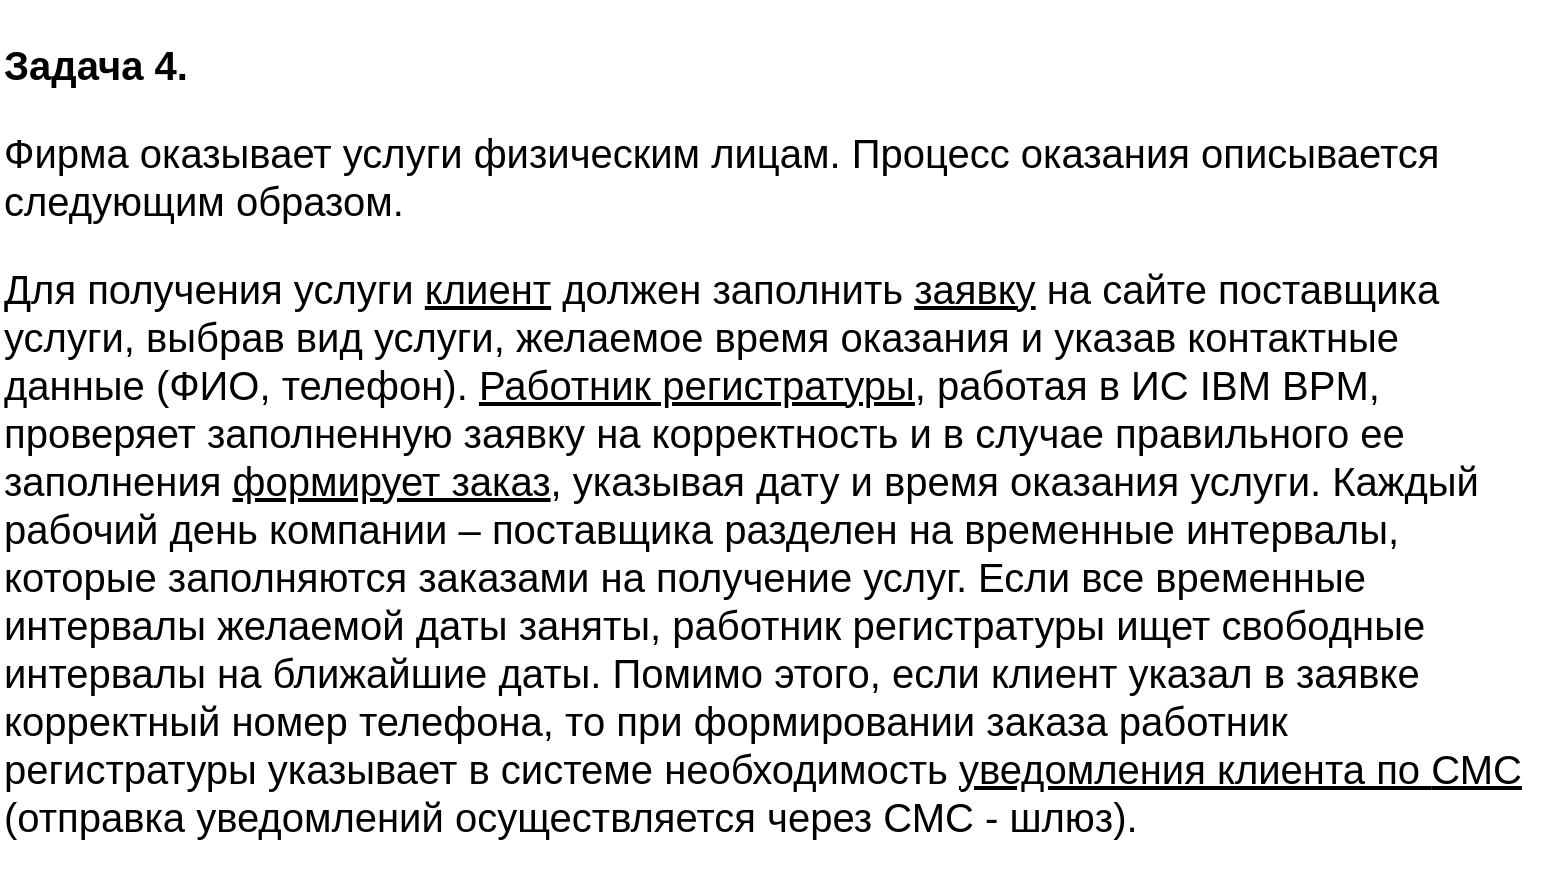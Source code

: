 <mxfile version="18.0.2" type="google" pages="8"><diagram id="njYOTCUZTiXlgkTKCpkP" name="Task 4"><mxGraphModel grid="1" page="1" gridSize="10" guides="1" tooltips="1" connect="1" arrows="1" fold="1" pageScale="1" pageWidth="827" pageHeight="1169" math="0" shadow="0"><root><mxCell id="0"/><mxCell id="1" parent="0"/><mxCell id="c4LkmDlkf5JM7oa8Tp8u-1" value="&lt;p style=&quot;font-size: 20px;&quot; class=&quot;MsoNormal&quot;&gt;&lt;b&gt;&lt;span&gt;&lt;font style=&quot;font-size: 20px;&quot;&gt;Задача 4.&lt;/font&gt;&lt;/span&gt;&lt;/b&gt;&lt;/p&gt;&lt;p style=&quot;font-size: 20px;&quot; class=&quot;MsoNormal&quot;&gt;&lt;span style=&quot;background-color: initial;&quot;&gt;&lt;font style=&quot;font-size: 20px;&quot;&gt;Фирма оказывает услуги физическим лицам. Процесс оказания описывается следующим образом.&lt;/font&gt;&lt;/span&gt;&lt;/p&gt;&lt;p style=&quot;font-size: 20px;&quot; class=&quot;MsoNormal&quot;&gt;&lt;span style=&quot;background-color: initial;&quot;&gt;Для получения услуги &lt;u&gt;клиент&lt;/u&gt; должен заполнить &lt;u&gt;заявку&lt;/u&gt; на сайте поставщика услуги,&amp;nbsp;&lt;/span&gt;&lt;span style=&quot;background-color: initial;&quot;&gt;выбрав вид услуги, желаемое время оказания и указав контактные данные (ФИО,&amp;nbsp;&lt;/span&gt;&lt;span style=&quot;background-color: initial;&quot;&gt;телефон). &lt;u&gt;Работник регистратуры&lt;/u&gt;, работая в ИС IBM BPM, проверяет заполненную&amp;nbsp;&lt;/span&gt;&lt;span style=&quot;background-color: initial;&quot;&gt;заявку на корректность и в случае правильного ее заполнения &lt;u&gt;формирует заказ&lt;/u&gt;,&amp;nbsp;&lt;/span&gt;&lt;span style=&quot;background-color: initial;&quot;&gt;указывая дату и время оказания услуги. Каждый рабочий день компании –&amp;nbsp;&lt;/span&gt;&lt;span style=&quot;background-color: initial;&quot;&gt;поставщика разделен на временные интервалы, которые заполняются заказами на&amp;nbsp;&lt;/span&gt;&lt;span style=&quot;background-color: initial;&quot;&gt;получение услуг. Если все временные интервалы желаемой даты заняты, работник&amp;nbsp;&lt;/span&gt;&lt;span style=&quot;background-color: initial;&quot;&gt;регистратуры ищет свободные интервалы на ближайшие даты. Помимо этого, если&amp;nbsp;&lt;/span&gt;&lt;span style=&quot;background-color: initial;&quot;&gt;клиент указал в заявке корректный номер телефона, то при формировании заказа&amp;nbsp;&lt;/span&gt;&lt;span style=&quot;background-color: initial;&quot;&gt;работник регистратуры указывает в системе необходимость &lt;u&gt;уведомления клиента по&amp;nbsp;&lt;/u&gt;&lt;/span&gt;&lt;span style=&quot;background-color: initial;&quot;&gt;&lt;u&gt;СМС&lt;/u&gt; (отправка уведомлений осуществляется через СМС - шлюз).&lt;/span&gt;&lt;/p&gt;" style="text;html=1;strokeColor=none;fillColor=none;align=left;verticalAlign=middle;whiteSpace=wrap;rounded=0;labelPosition=center;verticalLabelPosition=middle;" vertex="1" parent="1"><mxGeometry x="29" y="40" width="770" height="400" as="geometry"/></mxCell></root></mxGraphModel></diagram><diagram id="pfvor4mdYs6cJigvYTnK" name="EPC"><mxGraphModel grid="1" page="1" gridSize="10" guides="1" tooltips="1" connect="1" arrows="1" fold="1" pageScale="1" pageWidth="827" pageHeight="1169" math="0" shadow="0"><root><mxCell id="0"/><mxCell id="1" parent="0"/><mxCell id="W7fzUjaDC45VYJWIZKOr-5" style="edgeStyle=orthogonalEdgeStyle;rounded=0;orthogonalLoop=1;jettySize=auto;html=1;" edge="1" parent="1" source="W7fzUjaDC45VYJWIZKOr-6" target="W7fzUjaDC45VYJWIZKOr-45"><mxGeometry relative="1" as="geometry"/></mxCell><mxCell id="W7fzUjaDC45VYJWIZKOr-6" value="Заявка &lt;br&gt;не корректна&lt;br&gt;и не принята" style="shape=hexagon;perimeter=hexagonPerimeter2;whiteSpace=wrap;html=1;fixedSize=1;fillColor=#e1d5e7;strokeColor=#9673a6;" vertex="1" parent="1"><mxGeometry x="760" y="520" width="120" height="80" as="geometry"/></mxCell><mxCell id="W7fzUjaDC45VYJWIZKOr-7" value="Работник регистратуры" style="rounded=0;whiteSpace=wrap;html=1;fillColor=#ffe6cc;strokeColor=#d79b00;" vertex="1" parent="1"><mxGeometry x="761" y="280" width="120" height="80" as="geometry"/></mxCell><mxCell id="W7fzUjaDC45VYJWIZKOr-8" style="edgeStyle=orthogonalEdgeStyle;rounded=0;orthogonalLoop=1;jettySize=auto;html=1;" edge="1" parent="1" source="W7fzUjaDC45VYJWIZKOr-9" target="W7fzUjaDC45VYJWIZKOr-11"><mxGeometry relative="1" as="geometry"/></mxCell><mxCell id="W7fzUjaDC45VYJWIZKOr-9" value="Обращение &lt;br&gt;клиента" style="shape=hexagon;perimeter=hexagonPerimeter2;whiteSpace=wrap;html=1;fixedSize=1;fillColor=#e1d5e7;strokeColor=#9673a6;" vertex="1" parent="1"><mxGeometry x="601" y="160" width="120" height="80" as="geometry"/></mxCell><mxCell id="W7fzUjaDC45VYJWIZKOr-10" style="edgeStyle=orthogonalEdgeStyle;rounded=0;orthogonalLoop=1;jettySize=auto;html=1;" edge="1" parent="1" source="W7fzUjaDC45VYJWIZKOr-11" target="W7fzUjaDC45VYJWIZKOr-19"><mxGeometry relative="1" as="geometry"/></mxCell><mxCell id="W7fzUjaDC45VYJWIZKOr-11" value="Приём заявки" style="rounded=1;whiteSpace=wrap;html=1;fillColor=#d5e8d4;strokeColor=#82b366;" vertex="1" parent="1"><mxGeometry x="601" y="280" width="120" height="80" as="geometry"/></mxCell><mxCell id="W7fzUjaDC45VYJWIZKOr-12" value="" style="endArrow=none;html=1;rounded=0;" edge="1" parent="1" source="W7fzUjaDC45VYJWIZKOr-7" target="W7fzUjaDC45VYJWIZKOr-11"><mxGeometry width="50" height="50" relative="1" as="geometry"><mxPoint x="601" y="460" as="sourcePoint"/><mxPoint x="721" y="320" as="targetPoint"/></mxGeometry></mxCell><mxCell id="W7fzUjaDC45VYJWIZKOr-14" value="Заявка корректна" style="shape=hexagon;perimeter=hexagonPerimeter2;whiteSpace=wrap;html=1;fixedSize=1;fillColor=#e1d5e7;strokeColor=#9673a6;" vertex="1" parent="1"><mxGeometry x="440" y="520" width="120" height="80" as="geometry"/></mxCell><mxCell id="W7fzUjaDC45VYJWIZKOr-15" style="rounded=0;orthogonalLoop=1;jettySize=auto;html=1;" edge="1" parent="1" source="W7fzUjaDC45VYJWIZKOr-17" target="W7fzUjaDC45VYJWIZKOr-14"><mxGeometry relative="1" as="geometry"/></mxCell><mxCell id="W7fzUjaDC45VYJWIZKOr-16" style="rounded=0;orthogonalLoop=1;jettySize=auto;html=1;" edge="1" parent="1" source="W7fzUjaDC45VYJWIZKOr-17" target="W7fzUjaDC45VYJWIZKOr-6"><mxGeometry relative="1" as="geometry"/></mxCell><mxCell id="W7fzUjaDC45VYJWIZKOr-17" value="XOR" style="ellipse;whiteSpace=wrap;html=1;aspect=fixed;fillColor=#f5f5f5;fontColor=#333333;strokeColor=#666666;" vertex="1" parent="1"><mxGeometry x="640" y="540" width="40" height="40" as="geometry"/></mxCell><mxCell id="W7fzUjaDC45VYJWIZKOr-19" value="Проверка заявки на корректность" style="rounded=1;whiteSpace=wrap;html=1;fillColor=#d5e8d4;strokeColor=#82b366;" vertex="1" parent="1"><mxGeometry x="601" y="400" width="120" height="80" as="geometry"/></mxCell><mxCell id="W7fzUjaDC45VYJWIZKOr-20" value="Заявка" style="shape=document;whiteSpace=wrap;html=1;boundedLbl=1;fillColor=#dae8fc;strokeColor=#6c8ebf;" vertex="1" parent="1"><mxGeometry x="441" y="280" width="120" height="80" as="geometry"/></mxCell><mxCell id="W7fzUjaDC45VYJWIZKOr-21" value="" style="endArrow=none;html=1;rounded=0;" edge="1" parent="1" source="W7fzUjaDC45VYJWIZKOr-20" target="W7fzUjaDC45VYJWIZKOr-11"><mxGeometry width="50" height="50" relative="1" as="geometry"><mxPoint x="521" y="450" as="sourcePoint"/><mxPoint x="571" y="400" as="targetPoint"/></mxGeometry></mxCell><mxCell id="W7fzUjaDC45VYJWIZKOr-22" value="" style="endArrow=none;html=1;rounded=0;edgeStyle=orthogonalEdgeStyle;" edge="1" parent="1" source="W7fzUjaDC45VYJWIZKOr-19" target="W7fzUjaDC45VYJWIZKOr-7"><mxGeometry width="50" height="50" relative="1" as="geometry"><mxPoint x="801" y="460" as="sourcePoint"/><mxPoint x="851" y="410" as="targetPoint"/></mxGeometry></mxCell><mxCell id="W7fzUjaDC45VYJWIZKOr-45" value="Написать причину" style="rounded=1;whiteSpace=wrap;html=1;fillColor=#d5e8d4;strokeColor=#82b366;" vertex="1" parent="1"><mxGeometry x="920" y="520" width="120" height="80" as="geometry"/></mxCell><mxCell id="W7fzUjaDC45VYJWIZKOr-46" value="Отзыв" style="shape=document;whiteSpace=wrap;html=1;boundedLbl=1;fillColor=#dae8fc;strokeColor=#6c8ebf;" vertex="1" parent="1"><mxGeometry x="1081" y="520" width="120" height="80" as="geometry"/></mxCell><mxCell id="W7fzUjaDC45VYJWIZKOr-89" value="Клиент" style="rounded=0;whiteSpace=wrap;html=1;fillColor=#ffe6cc;strokeColor=#d79b00;" vertex="1" parent="1"><mxGeometry x="761" y="40" width="120" height="80" as="geometry"/></mxCell><mxCell id="W7fzUjaDC45VYJWIZKOr-90" value="Заполнение заявки" style="rounded=1;whiteSpace=wrap;html=1;fillColor=#d5e8d4;strokeColor=#82b366;" vertex="1" parent="1"><mxGeometry x="601" y="40" width="120" height="80" as="geometry"/></mxCell><mxCell id="W7fzUjaDC45VYJWIZKOr-91" value="" style="endArrow=none;html=1;rounded=0;" edge="1" parent="1" source="W7fzUjaDC45VYJWIZKOr-89" target="W7fzUjaDC45VYJWIZKOr-90"><mxGeometry width="50" height="50" relative="1" as="geometry"><mxPoint x="771" y="330" as="sourcePoint"/><mxPoint x="731" y="330" as="targetPoint"/></mxGeometry></mxCell><mxCell id="W7fzUjaDC45VYJWIZKOr-92" style="edgeStyle=orthogonalEdgeStyle;rounded=0;orthogonalLoop=1;jettySize=auto;html=1;" edge="1" parent="1" source="W7fzUjaDC45VYJWIZKOr-90" target="W7fzUjaDC45VYJWIZKOr-9"><mxGeometry relative="1" as="geometry"><mxPoint x="671" y="250" as="sourcePoint"/><mxPoint x="671" y="290" as="targetPoint"/></mxGeometry></mxCell><mxCell id="8CSMz46chWAF8Yu1Xpnh-1" style="rounded=0;orthogonalLoop=1;jettySize=auto;html=1;" edge="1" parent="1" source="W7fzUjaDC45VYJWIZKOr-19" target="W7fzUjaDC45VYJWIZKOr-17"><mxGeometry relative="1" as="geometry"><mxPoint x="650" y="570" as="sourcePoint"/><mxPoint x="570" y="570" as="targetPoint"/></mxGeometry></mxCell><mxCell id="8CSMz46chWAF8Yu1Xpnh-2" value="Проверка выбранной даты и времени на занятость&amp;nbsp;" style="rounded=1;whiteSpace=wrap;html=1;fillColor=#d5e8d4;strokeColor=#82b366;" vertex="1" parent="1"><mxGeometry x="440" y="640" width="120" height="80" as="geometry"/></mxCell><mxCell id="8CSMz46chWAF8Yu1Xpnh-3" value="XOR" style="ellipse;whiteSpace=wrap;html=1;aspect=fixed;fillColor=#f5f5f5;fontColor=#333333;strokeColor=#666666;" vertex="1" parent="1"><mxGeometry x="481" y="780" width="40" height="40" as="geometry"/></mxCell><mxCell id="8CSMz46chWAF8Yu1Xpnh-4" style="rounded=0;orthogonalLoop=1;jettySize=auto;html=1;" edge="1" parent="1" source="8CSMz46chWAF8Yu1Xpnh-2" target="8CSMz46chWAF8Yu1Xpnh-3"><mxGeometry relative="1" as="geometry"><mxPoint x="650" y="570" as="sourcePoint"/><mxPoint x="570" y="570" as="targetPoint"/></mxGeometry></mxCell><mxCell id="8CSMz46chWAF8Yu1Xpnh-5" style="rounded=0;orthogonalLoop=1;jettySize=auto;html=1;" edge="1" parent="1" source="W7fzUjaDC45VYJWIZKOr-14" target="8CSMz46chWAF8Yu1Xpnh-2"><mxGeometry relative="1" as="geometry"><mxPoint x="660" y="580" as="sourcePoint"/><mxPoint x="580" y="580" as="targetPoint"/></mxGeometry></mxCell><mxCell id="8CSMz46chWAF8Yu1Xpnh-6" value="Свободно" style="shape=hexagon;perimeter=hexagonPerimeter2;whiteSpace=wrap;html=1;fixedSize=1;fillColor=#e1d5e7;strokeColor=#9673a6;" vertex="1" parent="1"><mxGeometry x="601" y="760" width="120" height="80" as="geometry"/></mxCell><mxCell id="8CSMz46chWAF8Yu1Xpnh-7" value="Занято" style="shape=hexagon;perimeter=hexagonPerimeter2;whiteSpace=wrap;html=1;fixedSize=1;fillColor=#e1d5e7;strokeColor=#9673a6;" vertex="1" parent="1"><mxGeometry x="280" y="760" width="120" height="80" as="geometry"/></mxCell><mxCell id="8CSMz46chWAF8Yu1Xpnh-8" style="rounded=0;orthogonalLoop=1;jettySize=auto;html=1;" edge="1" parent="1" source="8CSMz46chWAF8Yu1Xpnh-3" target="8CSMz46chWAF8Yu1Xpnh-6"><mxGeometry relative="1" as="geometry"><mxPoint x="510.333" y="730" as="sourcePoint"/><mxPoint x="510.833" y="790.001" as="targetPoint"/></mxGeometry></mxCell><mxCell id="8CSMz46chWAF8Yu1Xpnh-9" style="rounded=0;orthogonalLoop=1;jettySize=auto;html=1;" edge="1" parent="1" source="8CSMz46chWAF8Yu1Xpnh-3" target="8CSMz46chWAF8Yu1Xpnh-7"><mxGeometry relative="1" as="geometry"><mxPoint x="520.333" y="740" as="sourcePoint"/><mxPoint x="520.833" y="800.001" as="targetPoint"/></mxGeometry></mxCell><mxCell id="8CSMz46chWAF8Yu1Xpnh-11" value="Работник регистратуры" style="rounded=0;whiteSpace=wrap;html=1;fillColor=#ffe6cc;strokeColor=#d79b00;" vertex="1" parent="1"><mxGeometry x="280" y="1000" width="120" height="80" as="geometry"/></mxCell><mxCell id="8CSMz46chWAF8Yu1Xpnh-12" value="Поиск свободных временных интервалов желаемой даты" style="rounded=1;whiteSpace=wrap;html=1;fillColor=#d5e8d4;strokeColor=#82b366;" vertex="1" parent="1"><mxGeometry x="280" y="880" width="120" height="80" as="geometry"/></mxCell><mxCell id="8CSMz46chWAF8Yu1Xpnh-13" value="Проверка на корректность номера телефона клиента" style="rounded=1;whiteSpace=wrap;html=1;fillColor=#d5e8d4;strokeColor=#82b366;" vertex="1" parent="1"><mxGeometry x="920" y="880" width="120" height="80" as="geometry"/></mxCell><mxCell id="8CSMz46chWAF8Yu1Xpnh-14" style="rounded=0;orthogonalLoop=1;jettySize=auto;html=1;" edge="1" parent="1" source="8CSMz46chWAF8Yu1Xpnh-7" target="8CSMz46chWAF8Yu1Xpnh-12"><mxGeometry relative="1" as="geometry"><mxPoint x="491" y="810" as="sourcePoint"/><mxPoint x="410" y="810" as="targetPoint"/></mxGeometry></mxCell><mxCell id="8CSMz46chWAF8Yu1Xpnh-15" value="" style="endArrow=none;html=1;rounded=0;" edge="1" parent="1" source="8CSMz46chWAF8Yu1Xpnh-12" target="8CSMz46chWAF8Yu1Xpnh-11"><mxGeometry width="50" height="50" relative="1" as="geometry"><mxPoint x="771" y="330" as="sourcePoint"/><mxPoint x="731" y="330" as="targetPoint"/></mxGeometry></mxCell><mxCell id="8CSMz46chWAF8Yu1Xpnh-17" style="rounded=0;orthogonalLoop=1;jettySize=auto;html=1;" edge="1" parent="1" source="8CSMz46chWAF8Yu1Xpnh-12" target="8CSMz46chWAF8Yu1Xpnh-6"><mxGeometry relative="1" as="geometry"><mxPoint x="350" y="850" as="sourcePoint"/><mxPoint x="350" y="890" as="targetPoint"/><Array as="points"><mxPoint x="661" y="920"/></Array></mxGeometry></mxCell><mxCell id="8CSMz46chWAF8Yu1Xpnh-18" value="Работник регистратуры" style="rounded=0;whiteSpace=wrap;html=1;fillColor=#ffe6cc;strokeColor=#d79b00;" vertex="1" parent="1"><mxGeometry x="761" y="640" width="120" height="80" as="geometry"/></mxCell><mxCell id="8CSMz46chWAF8Yu1Xpnh-20" value="" style="endArrow=none;html=1;rounded=0;" edge="1" parent="1" source="8CSMz46chWAF8Yu1Xpnh-2" target="8CSMz46chWAF8Yu1Xpnh-18"><mxGeometry width="50" height="50" relative="1" as="geometry"><mxPoint x="830.333" y="770" as="sourcePoint"/><mxPoint x="830.667" y="730" as="targetPoint"/></mxGeometry></mxCell><mxCell id="8CSMz46chWAF8Yu1Xpnh-21" value="" style="endArrow=none;html=1;rounded=0;edgeStyle=orthogonalEdgeStyle;" edge="1" parent="1" source="W7fzUjaDC45VYJWIZKOr-45" target="W7fzUjaDC45VYJWIZKOr-7"><mxGeometry width="50" height="50" relative="1" as="geometry"><mxPoint x="731" y="450" as="sourcePoint"/><mxPoint x="831" y="370" as="targetPoint"/><Array as="points"><mxPoint x="980" y="320"/></Array></mxGeometry></mxCell><mxCell id="8CSMz46chWAF8Yu1Xpnh-22" value="XOR" style="ellipse;whiteSpace=wrap;html=1;aspect=fixed;fillColor=#f5f5f5;fontColor=#333333;strokeColor=#666666;" vertex="1" parent="1"><mxGeometry x="960" y="1020" width="40" height="40" as="geometry"/></mxCell><mxCell id="8CSMz46chWAF8Yu1Xpnh-23" style="rounded=0;orthogonalLoop=1;jettySize=auto;html=1;" edge="1" parent="1" source="8CSMz46chWAF8Yu1Xpnh-13" target="8CSMz46chWAF8Yu1Xpnh-22"><mxGeometry relative="1" as="geometry"><mxPoint x="911" y="1110" as="sourcePoint"/><mxPoint x="950" y="1110" as="targetPoint"/></mxGeometry></mxCell><mxCell id="8CSMz46chWAF8Yu1Xpnh-24" value="Телефонный &lt;br&gt;номер &lt;br&gt;некорректный" style="shape=hexagon;perimeter=hexagonPerimeter2;whiteSpace=wrap;html=1;fixedSize=1;fillColor=#e1d5e7;strokeColor=#9673a6;" vertex="1" parent="1"><mxGeometry x="1080" y="1000" width="120" height="80" as="geometry"/></mxCell><mxCell id="8CSMz46chWAF8Yu1Xpnh-25" style="rounded=0;orthogonalLoop=1;jettySize=auto;html=1;" edge="1" parent="1" source="8CSMz46chWAF8Yu1Xpnh-22" target="8CSMz46chWAF8Yu1Xpnh-24"><mxGeometry relative="1" as="geometry"><mxPoint x="1070" y="1110" as="sourcePoint"/><mxPoint x="1150" y="1110" as="targetPoint"/></mxGeometry></mxCell><mxCell id="8CSMz46chWAF8Yu1Xpnh-26" value="Телефонный &lt;br&gt;номер &lt;br&gt;корректный" style="shape=hexagon;perimeter=hexagonPerimeter2;whiteSpace=wrap;html=1;fixedSize=1;fillColor=#e1d5e7;strokeColor=#9673a6;" vertex="1" parent="1"><mxGeometry x="761" y="1000" width="120" height="80" as="geometry"/></mxCell><mxCell id="8CSMz46chWAF8Yu1Xpnh-27" style="rounded=0;orthogonalLoop=1;jettySize=auto;html=1;" edge="1" parent="1" source="8CSMz46chWAF8Yu1Xpnh-22" target="8CSMz46chWAF8Yu1Xpnh-26"><mxGeometry relative="1" as="geometry"><mxPoint x="1170" y="1090" as="sourcePoint"/><mxPoint x="1170" y="1030" as="targetPoint"/></mxGeometry></mxCell><mxCell id="8CSMz46chWAF8Yu1Xpnh-28" value="Формирование заказа" style="rounded=1;whiteSpace=wrap;html=1;fillColor=#d5e8d4;strokeColor=#82b366;" vertex="1" parent="1"><mxGeometry x="761" y="760" width="120" height="80" as="geometry"/></mxCell><mxCell id="8CSMz46chWAF8Yu1Xpnh-29" style="rounded=0;orthogonalLoop=1;jettySize=auto;html=1;" edge="1" parent="1" source="8CSMz46chWAF8Yu1Xpnh-6" target="8CSMz46chWAF8Yu1Xpnh-28"><mxGeometry relative="1" as="geometry"><mxPoint x="531" y="810" as="sourcePoint"/><mxPoint x="611" y="810" as="targetPoint"/></mxGeometry></mxCell><mxCell id="8CSMz46chWAF8Yu1Xpnh-30" value="" style="endArrow=none;html=1;rounded=0;" edge="1" parent="1" source="8CSMz46chWAF8Yu1Xpnh-18" target="8CSMz46chWAF8Yu1Xpnh-28"><mxGeometry width="50" height="50" relative="1" as="geometry"><mxPoint x="570" y="690" as="sourcePoint"/><mxPoint x="771" y="690" as="targetPoint"/></mxGeometry></mxCell><mxCell id="8CSMz46chWAF8Yu1Xpnh-31" value="Заказ &lt;br&gt;сформирован и указана услуга" style="shape=hexagon;perimeter=hexagonPerimeter2;whiteSpace=wrap;html=1;fixedSize=1;fillColor=#e1d5e7;strokeColor=#9673a6;" vertex="1" parent="1"><mxGeometry x="920" y="760" width="120" height="80" as="geometry"/></mxCell><mxCell id="8CSMz46chWAF8Yu1Xpnh-32" style="rounded=0;orthogonalLoop=1;jettySize=auto;html=1;" edge="1" parent="1" source="8CSMz46chWAF8Yu1Xpnh-28" target="8CSMz46chWAF8Yu1Xpnh-31"><mxGeometry relative="1" as="geometry"><mxPoint x="731" y="810" as="sourcePoint"/><mxPoint x="771" y="810" as="targetPoint"/></mxGeometry></mxCell><mxCell id="8CSMz46chWAF8Yu1Xpnh-33" value="Чек" style="shape=document;whiteSpace=wrap;html=1;boundedLbl=1;fillColor=#dae8fc;strokeColor=#6c8ebf;" vertex="1" parent="1"><mxGeometry x="1080" y="760" width="120" height="80" as="geometry"/></mxCell><mxCell id="8CSMz46chWAF8Yu1Xpnh-34" value="" style="endArrow=none;html=1;rounded=0;" edge="1" parent="1" source="8CSMz46chWAF8Yu1Xpnh-33" target="8CSMz46chWAF8Yu1Xpnh-31"><mxGeometry width="50" height="50" relative="1" as="geometry"><mxPoint x="571" y="330" as="sourcePoint"/><mxPoint x="611" y="330" as="targetPoint"/></mxGeometry></mxCell><mxCell id="8CSMz46chWAF8Yu1Xpnh-35" value="" style="endArrow=none;html=1;rounded=0;" edge="1" parent="1" source="W7fzUjaDC45VYJWIZKOr-46" target="W7fzUjaDC45VYJWIZKOr-45"><mxGeometry width="50" height="50" relative="1" as="geometry"><mxPoint x="581" y="340" as="sourcePoint"/><mxPoint x="621" y="340" as="targetPoint"/></mxGeometry></mxCell><mxCell id="8CSMz46chWAF8Yu1Xpnh-37" style="rounded=0;orthogonalLoop=1;jettySize=auto;html=1;" edge="1" parent="1" source="8CSMz46chWAF8Yu1Xpnh-31" target="8CSMz46chWAF8Yu1Xpnh-13"><mxGeometry relative="1" as="geometry"><mxPoint x="891" y="810" as="sourcePoint"/><mxPoint x="930" y="810" as="targetPoint"/></mxGeometry></mxCell><mxCell id="8TYMHJpGjVbwKNtFdh3E-1" value="Уведомление по СМС" style="rounded=1;whiteSpace=wrap;html=1;fillColor=#d5e8d4;strokeColor=#82b366;" vertex="1" parent="1"><mxGeometry x="600" y="1000" width="120" height="80" as="geometry"/></mxCell><mxCell id="tHWJ6LdrXXvvTXD2lVdS-1" style="rounded=0;orthogonalLoop=1;jettySize=auto;html=1;" edge="1" parent="1" source="8CSMz46chWAF8Yu1Xpnh-26" target="8TYMHJpGjVbwKNtFdh3E-1"><mxGeometry relative="1" as="geometry"><mxPoint x="810" y="1090" as="sourcePoint"/><mxPoint x="771" y="810" as="targetPoint"/></mxGeometry></mxCell></root></mxGraphModel></diagram><diagram id="1BTfLDvsigG3XOHtxWZJ" name="IDEF0"><mxGraphModel grid="1" page="1" gridSize="10" guides="1" tooltips="1" connect="1" arrows="1" fold="1" pageScale="1" pageWidth="827" pageHeight="1169" math="0" shadow="0"><root><mxCell id="0"/><mxCell id="1" parent="0"/><mxCell id="s4zmG7EmCIp16MGMrF6k-1" value="&lt;span style=&quot;text-align: left;&quot;&gt;&lt;font style=&quot;font-size: 12px;&quot;&gt;Фирма оказывает услуги физическим лицам.&lt;/font&gt;&lt;/span&gt;" style="rounded=0;whiteSpace=wrap;html=1;" vertex="1" parent="1"><mxGeometry x="240" y="240" width="360" height="200" as="geometry"/></mxCell><mxCell id="s4zmG7EmCIp16MGMrF6k-2" value="" style="endArrow=classic;html=1;rounded=0;entryX=0;entryY=0.25;entryDx=0;entryDy=0;" edge="1" parent="1" target="s4zmG7EmCIp16MGMrF6k-1"><mxGeometry width="50" height="50" relative="1" as="geometry"><mxPoint x="120" y="290" as="sourcePoint"/><mxPoint x="140" y="300" as="targetPoint"/></mxGeometry></mxCell><mxCell id="s4zmG7EmCIp16MGMrF6k-3" value="Информация клиента" style="edgeLabel;html=1;align=center;verticalAlign=middle;resizable=0;points=[];" connectable="0" vertex="1" parent="s4zmG7EmCIp16MGMrF6k-2"><mxGeometry x="-0.533" y="-2" relative="1" as="geometry"><mxPoint x="14" y="-15" as="offset"/></mxGeometry></mxCell><mxCell id="s4zmG7EmCIp16MGMrF6k-4" value="" style="endArrow=classic;html=1;rounded=0;entryX=0;entryY=0.5;entryDx=0;entryDy=0;" edge="1" parent="1" target="s4zmG7EmCIp16MGMrF6k-1"><mxGeometry width="50" height="50" relative="1" as="geometry"><mxPoint x="120" y="340" as="sourcePoint"/><mxPoint x="150" y="340" as="targetPoint"/></mxGeometry></mxCell><mxCell id="s4zmG7EmCIp16MGMrF6k-5" value="Информация о дате и времени&amp;nbsp;" style="edgeLabel;html=1;align=center;verticalAlign=middle;resizable=0;points=[];" connectable="0" vertex="1" parent="s4zmG7EmCIp16MGMrF6k-4"><mxGeometry x="-0.247" relative="1" as="geometry"><mxPoint x="-28" y="-15" as="offset"/></mxGeometry></mxCell><mxCell id="s4zmG7EmCIp16MGMrF6k-6" value="" style="endArrow=classic;html=1;rounded=0;entryX=0;entryY=0.75;entryDx=0;entryDy=0;" edge="1" parent="1" target="s4zmG7EmCIp16MGMrF6k-1"><mxGeometry width="50" height="50" relative="1" as="geometry"><mxPoint x="120" y="390" as="sourcePoint"/><mxPoint x="190" y="380" as="targetPoint"/></mxGeometry></mxCell><mxCell id="s4zmG7EmCIp16MGMrF6k-7" value="Платежные&lt;br&gt;реквизиты" style="edgeLabel;html=1;align=center;verticalAlign=middle;resizable=0;points=[];" connectable="0" vertex="1" parent="s4zmG7EmCIp16MGMrF6k-6"><mxGeometry x="-0.534" relative="1" as="geometry"><mxPoint x="34" y="2" as="offset"/></mxGeometry></mxCell><mxCell id="s4zmG7EmCIp16MGMrF6k-8" value="" style="endArrow=classic;html=1;rounded=0;entryX=0.25;entryY=0;entryDx=0;entryDy=0;" edge="1" parent="1" target="s4zmG7EmCIp16MGMrF6k-1"><mxGeometry width="50" height="50" relative="1" as="geometry"><mxPoint x="330" y="120" as="sourcePoint"/><mxPoint x="300" y="140" as="targetPoint"/></mxGeometry></mxCell><mxCell id="s4zmG7EmCIp16MGMrF6k-9" value="Прайс-лист" style="edgeLabel;html=1;align=center;verticalAlign=middle;resizable=0;points=[];" connectable="0" vertex="1" parent="s4zmG7EmCIp16MGMrF6k-8"><mxGeometry x="-0.402" y="-1" relative="1" as="geometry"><mxPoint as="offset"/></mxGeometry></mxCell><mxCell id="s4zmG7EmCIp16MGMrF6k-10" value="" style="endArrow=classic;html=1;rounded=0;entryX=0.5;entryY=0;entryDx=0;entryDy=0;" edge="1" parent="1" target="s4zmG7EmCIp16MGMrF6k-1"><mxGeometry width="50" height="50" relative="1" as="geometry"><mxPoint x="420" y="120" as="sourcePoint"/><mxPoint x="440" y="140" as="targetPoint"/></mxGeometry></mxCell><mxCell id="s4zmG7EmCIp16MGMrF6k-11" value="Законодательные&lt;br&gt;акты" style="edgeLabel;html=1;align=center;verticalAlign=middle;resizable=0;points=[];" connectable="0" vertex="1" parent="s4zmG7EmCIp16MGMrF6k-10"><mxGeometry x="-0.304" y="-2" relative="1" as="geometry"><mxPoint x="2" y="38" as="offset"/></mxGeometry></mxCell><mxCell id="s4zmG7EmCIp16MGMrF6k-12" value="" style="endArrow=classic;html=1;rounded=0;entryX=0.75;entryY=0;entryDx=0;entryDy=0;" edge="1" parent="1" target="s4zmG7EmCIp16MGMrF6k-1"><mxGeometry width="50" height="50" relative="1" as="geometry"><mxPoint x="510" y="120" as="sourcePoint"/><mxPoint x="560" y="160" as="targetPoint"/></mxGeometry></mxCell><mxCell id="s4zmG7EmCIp16MGMrF6k-13" value="Законы регулирующие&lt;br&gt;предпринимательскую&lt;br&gt;деятельность" style="edgeLabel;html=1;align=center;verticalAlign=middle;resizable=0;points=[];" connectable="0" vertex="1" parent="s4zmG7EmCIp16MGMrF6k-12"><mxGeometry x="-0.5" relative="1" as="geometry"><mxPoint y="7" as="offset"/></mxGeometry></mxCell><mxCell id="s4zmG7EmCIp16MGMrF6k-14" value="" style="endArrow=classic;html=1;rounded=0;entryX=0.5;entryY=1;entryDx=0;entryDy=0;" edge="1" parent="1" target="s4zmG7EmCIp16MGMrF6k-1"><mxGeometry width="50" height="50" relative="1" as="geometry"><mxPoint x="420" y="560" as="sourcePoint"/><mxPoint x="300" y="440" as="targetPoint"/></mxGeometry></mxCell><mxCell id="s4zmG7EmCIp16MGMrF6k-15" value="Клиент" style="edgeLabel;html=1;align=center;verticalAlign=middle;resizable=0;points=[];" connectable="0" vertex="1" parent="s4zmG7EmCIp16MGMrF6k-14"><mxGeometry x="0.152" relative="1" as="geometry"><mxPoint y="15" as="offset"/></mxGeometry></mxCell><mxCell id="s4zmG7EmCIp16MGMrF6k-16" value="" style="endArrow=classic;html=1;rounded=0;entryX=0.75;entryY=1;entryDx=0;entryDy=0;" edge="1" parent="1" target="s4zmG7EmCIp16MGMrF6k-1"><mxGeometry width="50" height="50" relative="1" as="geometry"><mxPoint x="510" y="560" as="sourcePoint"/><mxPoint x="440" y="450" as="targetPoint"/></mxGeometry></mxCell><mxCell id="s4zmG7EmCIp16MGMrF6k-17" value="Работник&lt;br&gt;регистратуры" style="edgeLabel;html=1;align=center;verticalAlign=middle;resizable=0;points=[];" connectable="0" vertex="1" parent="s4zmG7EmCIp16MGMrF6k-16"><mxGeometry x="-0.47" y="-1" relative="1" as="geometry"><mxPoint y="-26" as="offset"/></mxGeometry></mxCell><mxCell id="s4zmG7EmCIp16MGMrF6k-22" value="" style="endArrow=classic;html=1;rounded=0;exitX=1;exitY=0.25;exitDx=0;exitDy=0;" edge="1" parent="1" source="s4zmG7EmCIp16MGMrF6k-1"><mxGeometry width="50" height="50" relative="1" as="geometry"><mxPoint x="630" y="350" as="sourcePoint"/><mxPoint x="720" y="290" as="targetPoint"/></mxGeometry></mxCell><mxCell id="s4zmG7EmCIp16MGMrF6k-23" value="Оказание&lt;br&gt;услуги" style="edgeLabel;html=1;align=center;verticalAlign=middle;resizable=0;points=[];" connectable="0" vertex="1" parent="s4zmG7EmCIp16MGMrF6k-22"><mxGeometry x="-0.216" y="-1" relative="1" as="geometry"><mxPoint x="9" as="offset"/></mxGeometry></mxCell><mxCell id="s4zmG7EmCIp16MGMrF6k-26" value="" style="endArrow=classic;html=1;rounded=0;exitX=1;exitY=0.5;exitDx=0;exitDy=0;" edge="1" parent="1" source="s4zmG7EmCIp16MGMrF6k-1"><mxGeometry width="50" height="50" relative="1" as="geometry"><mxPoint x="620" y="420" as="sourcePoint"/><mxPoint x="720" y="340" as="targetPoint"/></mxGeometry></mxCell><mxCell id="s4zmG7EmCIp16MGMrF6k-27" value="Чек" style="edgeLabel;html=1;align=center;verticalAlign=middle;resizable=0;points=[];" connectable="0" vertex="1" parent="s4zmG7EmCIp16MGMrF6k-26"><mxGeometry x="-0.544" y="1" relative="1" as="geometry"><mxPoint x="22" as="offset"/></mxGeometry></mxCell><mxCell id="SJArKpB5zqrAdwIXN7xV-1" value="" style="endArrow=classic;html=1;rounded=0;entryX=0.5;entryY=1;entryDx=0;entryDy=0;" edge="1" parent="1"><mxGeometry width="50" height="50" relative="1" as="geometry"><mxPoint x="320" y="560" as="sourcePoint"/><mxPoint x="320" y="440" as="targetPoint"/></mxGeometry></mxCell><mxCell id="SJArKpB5zqrAdwIXN7xV-2" value="Бухгалтерская служба" style="edgeLabel;html=1;align=center;verticalAlign=middle;resizable=0;points=[];" connectable="0" vertex="1" parent="SJArKpB5zqrAdwIXN7xV-1"><mxGeometry x="0.152" relative="1" as="geometry"><mxPoint y="15" as="offset"/></mxGeometry></mxCell></root></mxGraphModel></diagram><diagram id="KzREVsCsBT1svrcjgcOg" name="IDEF3"><mxGraphModel grid="1" page="1" gridSize="10" guides="1" tooltips="1" connect="1" arrows="1" fold="1" pageScale="1" pageWidth="827" pageHeight="1169" math="0" shadow="0"><root><mxCell id="0"/><mxCell id="1" parent="0"/><mxCell id="ZnJHkWqjQn2p2Mvpc6Yw-1" value="" style="endArrow=classic;html=1;rounded=0;entryX=0;entryY=0.5;entryDx=0;entryDy=0;" edge="1" parent="1"><mxGeometry width="50" height="50" relative="1" as="geometry"><mxPoint x="-120" y="120" as="sourcePoint"/><mxPoint x="80" y="120" as="targetPoint"/></mxGeometry></mxCell><mxCell id="ZnJHkWqjQn2p2Mvpc6Yw-2" value="Информация клиента" style="edgeLabel;html=1;align=center;verticalAlign=middle;resizable=0;points=[];" connectable="0" vertex="1" parent="ZnJHkWqjQn2p2Mvpc6Yw-1"><mxGeometry x="-0.533" y="-2" relative="1" as="geometry"><mxPoint x="-107" y="-2" as="offset"/></mxGeometry></mxCell><mxCell id="ZnJHkWqjQn2p2Mvpc6Yw-3" value="" style="endArrow=classic;html=1;rounded=0;entryX=0;entryY=0.25;entryDx=0;entryDy=0;" edge="1" parent="1"><mxGeometry width="50" height="50" relative="1" as="geometry"><mxPoint x="-80" y="100" as="sourcePoint"/><mxPoint x="80" y="100" as="targetPoint"/></mxGeometry></mxCell><mxCell id="ZnJHkWqjQn2p2Mvpc6Yw-4" value="Информация о дате и времени&amp;nbsp;" style="edgeLabel;html=1;align=center;verticalAlign=middle;resizable=0;points=[];" connectable="0" vertex="1" parent="ZnJHkWqjQn2p2Mvpc6Yw-3"><mxGeometry x="-0.247" relative="1" as="geometry"><mxPoint x="-30" y="-10" as="offset"/></mxGeometry></mxCell><mxCell id="ZnJHkWqjQn2p2Mvpc6Yw-5" value="" style="endArrow=classic;html=1;rounded=0;entryX=0;entryY=0.75;entryDx=0;entryDy=0;" edge="1" parent="1"><mxGeometry width="50" height="50" relative="1" as="geometry"><mxPoint x="-160" y="140" as="sourcePoint"/><mxPoint x="80" y="140" as="targetPoint"/></mxGeometry></mxCell><mxCell id="ZnJHkWqjQn2p2Mvpc6Yw-6" value="Платежные реквизиты" style="edgeLabel;html=1;align=center;verticalAlign=middle;resizable=0;points=[];" connectable="0" vertex="1" parent="ZnJHkWqjQn2p2Mvpc6Yw-5"><mxGeometry x="-0.534" relative="1" as="geometry"><mxPoint x="4" y="10" as="offset"/></mxGeometry></mxCell><mxCell id="ZnJHkWqjQn2p2Mvpc6Yw-23" value="" style="endArrow=classic;html=1;rounded=0;exitX=1;exitY=0.25;exitDx=0;exitDy=0;" edge="1" parent="1"><mxGeometry width="50" height="50" relative="1" as="geometry"><mxPoint x="600" y="370" as="sourcePoint"/><mxPoint x="800" y="370" as="targetPoint"/></mxGeometry></mxCell><mxCell id="ZnJHkWqjQn2p2Mvpc6Yw-24" value="Накладная" style="edgeLabel;html=1;align=center;verticalAlign=middle;resizable=0;points=[];" connectable="0" vertex="1" parent="ZnJHkWqjQn2p2Mvpc6Yw-23"><mxGeometry x="-0.418" y="1" relative="1" as="geometry"><mxPoint x="32" y="1" as="offset"/></mxGeometry></mxCell><mxCell id="kZU4uD_bpj8bn3Z2rdVp-1" value="Оформление заявки" style="rounded=0;whiteSpace=wrap;html=1;" vertex="1" parent="1"><mxGeometry x="80" y="80" width="120" height="80" as="geometry"/></mxCell><mxCell id="kZU4uD_bpj8bn3Z2rdVp-2" value="" style="endArrow=classic;html=1;rounded=0;entryX=0.25;entryY=0;entryDx=0;entryDy=0;" edge="1" parent="1"><mxGeometry width="50" height="50" relative="1" as="geometry"><mxPoint x="90" y="-20" as="sourcePoint"/><mxPoint x="90" y="80" as="targetPoint"/></mxGeometry></mxCell><mxCell id="kZU4uD_bpj8bn3Z2rdVp-3" value="Прайс-&lt;br&gt;лист" style="edgeLabel;html=1;align=center;verticalAlign=middle;resizable=0;points=[];" connectable="0" vertex="1" parent="kZU4uD_bpj8bn3Z2rdVp-2"><mxGeometry x="-0.402" y="-1" relative="1" as="geometry"><mxPoint as="offset"/></mxGeometry></mxCell><mxCell id="kZU4uD_bpj8bn3Z2rdVp-4" value="" style="endArrow=classic;html=1;rounded=0;entryX=0.5;entryY=0;entryDx=0;entryDy=0;" edge="1" parent="1"><mxGeometry width="50" height="50" relative="1" as="geometry"><mxPoint x="130" y="-80" as="sourcePoint"/><mxPoint x="130" y="80" as="targetPoint"/></mxGeometry></mxCell><mxCell id="kZU4uD_bpj8bn3Z2rdVp-5" value="Законы регулирующие&lt;br&gt;предпринимательскую&lt;br&gt;деятельность" style="edgeLabel;html=1;align=center;verticalAlign=middle;resizable=0;points=[];" connectable="0" vertex="1" parent="kZU4uD_bpj8bn3Z2rdVp-4"><mxGeometry x="-0.5" relative="1" as="geometry"><mxPoint y="-20" as="offset"/></mxGeometry></mxCell><mxCell id="kZU4uD_bpj8bn3Z2rdVp-6" value="" style="endArrow=classic;html=1;rounded=0;entryX=0.75;entryY=0;entryDx=0;entryDy=0;" edge="1" parent="1"><mxGeometry width="50" height="50" relative="1" as="geometry"><mxPoint x="300" y="-80" as="sourcePoint"/><mxPoint x="170" y="80" as="targetPoint"/><Array as="points"><mxPoint x="300" y="30"/><mxPoint x="170" y="30"/></Array></mxGeometry></mxCell><mxCell id="kZU4uD_bpj8bn3Z2rdVp-7" value="Законодательные акты" style="edgeLabel;html=1;align=center;verticalAlign=middle;resizable=0;points=[];" connectable="0" vertex="1" parent="kZU4uD_bpj8bn3Z2rdVp-6"><mxGeometry x="-0.304" y="-2" relative="1" as="geometry"><mxPoint x="15" y="-25" as="offset"/></mxGeometry></mxCell><mxCell id="wTJHiVdd0hS9t5-i8FrL-1" value="Оплата и оформление заказа" style="rounded=0;whiteSpace=wrap;html=1;" vertex="1" parent="1"><mxGeometry x="280" y="200" width="120" height="80" as="geometry"/></mxCell><mxCell id="wTJHiVdd0hS9t5-i8FrL-2" value="" style="endArrow=classic;html=1;rounded=0;entryX=0;entryY=0.5;entryDx=0;entryDy=0;exitX=1;exitY=0.5;exitDx=0;exitDy=0;" edge="1" parent="1" target="wTJHiVdd0hS9t5-i8FrL-1"><mxGeometry width="50" height="50" relative="1" as="geometry"><mxPoint x="200" y="120" as="sourcePoint"/><mxPoint x="240" y="240" as="targetPoint"/><Array as="points"><mxPoint x="240" y="120"/><mxPoint x="240" y="240"/></Array></mxGeometry></mxCell><mxCell id="wTJHiVdd0hS9t5-i8FrL-3" value="Информация&lt;br&gt;о заявке" style="edgeLabel;html=1;align=center;verticalAlign=middle;resizable=0;points=[];" connectable="0" vertex="1" parent="wTJHiVdd0hS9t5-i8FrL-2"><mxGeometry x="-0.126" y="1" relative="1" as="geometry"><mxPoint x="-1" y="10" as="offset"/></mxGeometry></mxCell><mxCell id="wFKL0PQ9H6Ofpynfoxvv-1" value="" style="endArrow=classic;html=1;rounded=0;entryX=0;entryY=0.5;entryDx=0;entryDy=0;exitX=1;exitY=0.5;exitDx=0;exitDy=0;" edge="1" parent="1"><mxGeometry width="50" height="50" relative="1" as="geometry"><mxPoint x="400" y="240" as="sourcePoint"/><mxPoint x="480" y="360" as="targetPoint"/><Array as="points"><mxPoint x="440" y="240"/><mxPoint x="440" y="360"/></Array></mxGeometry></mxCell><mxCell id="wFKL0PQ9H6Ofpynfoxvv-2" value="Информация&lt;br&gt;о заказе" style="edgeLabel;html=1;align=center;verticalAlign=middle;resizable=0;points=[];" connectable="0" vertex="1" parent="wFKL0PQ9H6Ofpynfoxvv-1"><mxGeometry x="-0.126" y="1" relative="1" as="geometry"><mxPoint x="-1" y="10" as="offset"/></mxGeometry></mxCell><mxCell id="wFKL0PQ9H6Ofpynfoxvv-3" value="" style="endArrow=classic;html=1;rounded=0;entryX=0.75;entryY=0;entryDx=0;entryDy=0;" edge="1" parent="1"><mxGeometry width="50" height="50" relative="1" as="geometry"><mxPoint x="300" y="30" as="sourcePoint"/><mxPoint x="340" y="200" as="targetPoint"/><Array as="points"><mxPoint x="340" y="30"/><mxPoint x="340" y="150"/></Array></mxGeometry></mxCell><mxCell id="Ms7VG9gWzns06bTzkSLu-1" value="Деятельность бухгалтерского и&lt;br&gt;финансового отдела" style="rounded=0;whiteSpace=wrap;html=1;" vertex="1" parent="1"><mxGeometry x="480" y="320" width="120" height="80" as="geometry"/></mxCell><mxCell id="Ms7VG9gWzns06bTzkSLu-2" value="" style="endArrow=classic;html=1;rounded=0;entryX=0.5;entryY=1;entryDx=0;entryDy=0;" edge="1" parent="1"><mxGeometry width="50" height="50" relative="1" as="geometry"><mxPoint x="540" y="560" as="sourcePoint"/><mxPoint x="539.5" y="400" as="targetPoint"/></mxGeometry></mxCell><mxCell id="Ms7VG9gWzns06bTzkSLu-3" value="Бухгалтерская&lt;br&gt;служба" style="edgeLabel;html=1;align=center;verticalAlign=middle;resizable=0;points=[];" connectable="0" vertex="1" parent="Ms7VG9gWzns06bTzkSLu-2"><mxGeometry x="-0.446" relative="1" as="geometry"><mxPoint y="-24" as="offset"/></mxGeometry></mxCell><mxCell id="Ms7VG9gWzns06bTzkSLu-4" value="" style="endArrow=classic;html=1;rounded=0;entryX=0.25;entryY=1;entryDx=0;entryDy=0;" edge="1" parent="1"><mxGeometry width="50" height="50" relative="1" as="geometry"><mxPoint x="120.5" y="560" as="sourcePoint"/><mxPoint x="120" y="160" as="targetPoint"/></mxGeometry></mxCell><mxCell id="Ms7VG9gWzns06bTzkSLu-5" value="Клиент" style="edgeLabel;html=1;align=center;verticalAlign=middle;resizable=0;points=[];" connectable="0" vertex="1" parent="Ms7VG9gWzns06bTzkSLu-4"><mxGeometry x="0.152" relative="1" as="geometry"><mxPoint y="150" as="offset"/></mxGeometry></mxCell><mxCell id="Ms7VG9gWzns06bTzkSLu-6" value="" style="endArrow=classic;html=1;rounded=0;entryX=0.5;entryY=1;entryDx=0;entryDy=0;" edge="1" parent="1"><mxGeometry width="50" height="50" relative="1" as="geometry"><mxPoint x="339.5" y="560" as="sourcePoint"/><mxPoint x="339.5" y="280" as="targetPoint"/></mxGeometry></mxCell><mxCell id="Ms7VG9gWzns06bTzkSLu-7" value="Работник регистратуры" style="edgeLabel;html=1;align=center;verticalAlign=middle;resizable=0;points=[];" connectable="0" vertex="1" parent="Ms7VG9gWzns06bTzkSLu-6"><mxGeometry x="-0.47" y="-1" relative="1" as="geometry"><mxPoint x="-1" y="-6" as="offset"/></mxGeometry></mxCell><mxCell id="9mjGoEW1Cb2kyZ3NOs0e-1" value="" style="endArrow=classic;html=1;rounded=0;exitX=1;exitY=0.75;exitDx=0;exitDy=0;" edge="1" parent="1"><mxGeometry width="50" height="50" relative="1" as="geometry"><mxPoint x="600" y="350" as="sourcePoint"/><mxPoint x="800" y="350" as="targetPoint"/></mxGeometry></mxCell><mxCell id="9mjGoEW1Cb2kyZ3NOs0e-2" value="Чек" style="edgeLabel;html=1;align=center;verticalAlign=middle;resizable=0;points=[];" connectable="0" vertex="1" parent="9mjGoEW1Cb2kyZ3NOs0e-1"><mxGeometry x="-0.544" y="1" relative="1" as="geometry"><mxPoint x="42" y="-4" as="offset"/></mxGeometry></mxCell><mxCell id="9mjGoEW1Cb2kyZ3NOs0e-3" value="" style="endArrow=classic;html=1;rounded=0;exitX=1;exitY=0.25;exitDx=0;exitDy=0;" edge="1" parent="1"><mxGeometry width="50" height="50" relative="1" as="geometry"><mxPoint x="600" y="330" as="sourcePoint"/><mxPoint x="800" y="330" as="targetPoint"/></mxGeometry></mxCell><mxCell id="9mjGoEW1Cb2kyZ3NOs0e-4" value="Оказание услуги" style="edgeLabel;html=1;align=center;verticalAlign=middle;resizable=0;points=[];" connectable="0" vertex="1" parent="9mjGoEW1Cb2kyZ3NOs0e-3"><mxGeometry x="-0.216" y="-1" relative="1" as="geometry"><mxPoint x="13" y="-6" as="offset"/></mxGeometry></mxCell><mxCell id="IRu4J4LmhrKRm7uG3hVI-1" value="" style="endArrow=classic;html=1;rounded=0;entryX=0.25;entryY=1;entryDx=0;entryDy=0;" edge="1" parent="1" target="wTJHiVdd0hS9t5-i8FrL-1"><mxGeometry width="50" height="50" relative="1" as="geometry"><mxPoint x="120" y="320" as="sourcePoint"/><mxPoint x="130" y="170" as="targetPoint"/><Array as="points"><mxPoint x="310" y="320"/></Array></mxGeometry></mxCell></root></mxGraphModel></diagram><diagram id="aGO7oivS3qOfLPt3eUh6" name="DFD"><mxGraphModel grid="1" page="1" gridSize="10" guides="1" tooltips="1" connect="1" arrows="1" fold="1" pageScale="1" pageWidth="827" pageHeight="1169" math="0" shadow="0"><root><mxCell id="0"/><mxCell id="1" parent="0"/><mxCell id="PVl1fCcNpNnD4uEO0sZ7-56" value="Работник регистратуры" style="shape=cube;whiteSpace=wrap;html=1;boundedLbl=1;backgroundOutline=1;darkOpacity=0.05;darkOpacity2=0.1;fontSize=12;" vertex="1" parent="1"><mxGeometry x="40" y="40" width="120" height="80" as="geometry"/></mxCell><mxCell id="fe5G3i-_zEe3LAxaaPvo-1" value="Проверка заявки на корректность" style="rounded=1;whiteSpace=wrap;html=1;fontSize=12;" vertex="1" parent="1"><mxGeometry x="40" y="160" width="120" height="60" as="geometry"/></mxCell><mxCell id="fe5G3i-_zEe3LAxaaPvo-2" value="Проверка на свободную дату и время&amp;nbsp;" style="rounded=1;whiteSpace=wrap;html=1;fontSize=12;" vertex="1" parent="1"><mxGeometry x="200" y="160" width="120" height="60" as="geometry"/></mxCell><mxCell id="fe5G3i-_zEe3LAxaaPvo-3" value="Требования клиента" style="shape=process;whiteSpace=wrap;html=1;backgroundOutline=1;fontSize=12;" vertex="1" parent="1"><mxGeometry x="40" y="280" width="120" height="60" as="geometry"/></mxCell><mxCell id="fe5G3i-_zEe3LAxaaPvo-4" value="Расписание" style="shape=process;whiteSpace=wrap;html=1;backgroundOutline=1;fontSize=12;" vertex="1" parent="1"><mxGeometry x="200" y="280" width="120" height="60" as="geometry"/></mxCell><mxCell id="PQ78gAMWqbvXIYeF6KSw-1" value="Информация о клиенте" style="shape=process;whiteSpace=wrap;html=1;backgroundOutline=1;fontSize=12;" vertex="1" parent="1"><mxGeometry x="-120" y="280" width="120" height="60" as="geometry"/></mxCell><mxCell id="omhxwy_Rea2_CtWUiAIK-1" value="БД" style="shape=process;whiteSpace=wrap;html=1;backgroundOutline=1;fontSize=12;" vertex="1" parent="1"><mxGeometry x="360" y="280" width="120" height="60" as="geometry"/></mxCell><mxCell id="omhxwy_Rea2_CtWUiAIK-2" value="Проверка на корректность номера телефона клиента" style="rounded=1;whiteSpace=wrap;html=1;fontSize=12;" vertex="1" parent="1"><mxGeometry x="360" y="160" width="120" height="60" as="geometry"/></mxCell><mxCell id="TGSlcYaSk8LjHSn72H_W-1" value="Оказание услуги" style="rounded=1;whiteSpace=wrap;html=1;fontSize=12;" vertex="1" parent="1"><mxGeometry x="520" y="160" width="120" height="60" as="geometry"/></mxCell><mxCell id="dpCB7BsdspS1Vg5P5ugB-2" value="Чек" style="shape=process;whiteSpace=wrap;html=1;backgroundOutline=1;fontSize=12;" vertex="1" parent="1"><mxGeometry x="520" y="280" width="120" height="60" as="geometry"/></mxCell><mxCell id="dpCB7BsdspS1Vg5P5ugB-3" value="Отчётность" style="shape=process;whiteSpace=wrap;html=1;backgroundOutline=1;fontSize=12;" vertex="1" parent="1"><mxGeometry x="680" y="280" width="120" height="60" as="geometry"/></mxCell><mxCell id="dpCB7BsdspS1Vg5P5ugB-4" value="" style="endArrow=none;html=1;rounded=0;fontSize=12;" edge="1" parent="1" source="fe5G3i-_zEe3LAxaaPvo-3" target="fe5G3i-_zEe3LAxaaPvo-1"><mxGeometry width="50" height="50" relative="1" as="geometry"><mxPoint x="370" y="440" as="sourcePoint"/><mxPoint x="420" y="390" as="targetPoint"/></mxGeometry></mxCell><mxCell id="dpCB7BsdspS1Vg5P5ugB-5" value="" style="endArrow=none;html=1;rounded=0;fontSize=12;" edge="1" parent="1" source="omhxwy_Rea2_CtWUiAIK-1" target="omhxwy_Rea2_CtWUiAIK-2"><mxGeometry width="50" height="50" relative="1" as="geometry"><mxPoint x="110" y="290" as="sourcePoint"/><mxPoint x="110" y="230" as="targetPoint"/></mxGeometry></mxCell><mxCell id="dpCB7BsdspS1Vg5P5ugB-6" value="" style="endArrow=none;html=1;rounded=0;fontSize=12;" edge="1" parent="1" source="dpCB7BsdspS1Vg5P5ugB-3" target="TGSlcYaSk8LjHSn72H_W-1"><mxGeometry width="50" height="50" relative="1" as="geometry"><mxPoint x="120" y="300" as="sourcePoint"/><mxPoint x="120" y="240" as="targetPoint"/><Array as="points"><mxPoint x="740" y="190"/></Array></mxGeometry></mxCell><mxCell id="dpCB7BsdspS1Vg5P5ugB-7" value="" style="endArrow=none;html=1;rounded=0;fontSize=12;" edge="1" parent="1" source="PQ78gAMWqbvXIYeF6KSw-1" target="fe5G3i-_zEe3LAxaaPvo-1"><mxGeometry width="50" height="50" relative="1" as="geometry"><mxPoint x="130" y="310" as="sourcePoint"/><mxPoint x="130" y="250" as="targetPoint"/><Array as="points"><mxPoint x="-60" y="190"/></Array></mxGeometry></mxCell><mxCell id="dpCB7BsdspS1Vg5P5ugB-8" value="" style="endArrow=none;html=1;rounded=0;fontSize=12;" edge="1" parent="1" source="dpCB7BsdspS1Vg5P5ugB-2" target="TGSlcYaSk8LjHSn72H_W-1"><mxGeometry width="50" height="50" relative="1" as="geometry"><mxPoint x="140" y="320" as="sourcePoint"/><mxPoint x="140" y="260" as="targetPoint"/></mxGeometry></mxCell><mxCell id="dpCB7BsdspS1Vg5P5ugB-10" value="" style="endArrow=none;html=1;rounded=0;fontSize=12;" edge="1" parent="1" source="fe5G3i-_zEe3LAxaaPvo-4" target="fe5G3i-_zEe3LAxaaPvo-2"><mxGeometry width="50" height="50" relative="1" as="geometry"><mxPoint x="160" y="340" as="sourcePoint"/><mxPoint x="160" y="280" as="targetPoint"/></mxGeometry></mxCell><mxCell id="leoupdZCV9QRzsM_MBHO-1" value="" style="endArrow=classic;html=1;rounded=0;fontSize=12;" edge="1" parent="1" source="PVl1fCcNpNnD4uEO0sZ7-56" target="fe5G3i-_zEe3LAxaaPvo-1"><mxGeometry width="50" height="50" relative="1" as="geometry"><mxPoint x="180" y="430" as="sourcePoint"/><mxPoint x="230" y="380" as="targetPoint"/></mxGeometry></mxCell><mxCell id="leoupdZCV9QRzsM_MBHO-2" value="" style="endArrow=classic;html=1;rounded=0;fontSize=12;" edge="1" parent="1" source="fe5G3i-_zEe3LAxaaPvo-1" target="fe5G3i-_zEe3LAxaaPvo-2"><mxGeometry width="50" height="50" relative="1" as="geometry"><mxPoint x="110" y="130" as="sourcePoint"/><mxPoint x="110" y="170" as="targetPoint"/></mxGeometry></mxCell><mxCell id="leoupdZCV9QRzsM_MBHO-3" value="" style="endArrow=classic;html=1;rounded=0;fontSize=12;" edge="1" parent="1" source="fe5G3i-_zEe3LAxaaPvo-2" target="omhxwy_Rea2_CtWUiAIK-2"><mxGeometry width="50" height="50" relative="1" as="geometry"><mxPoint x="110" y="130" as="sourcePoint"/><mxPoint x="110" y="170" as="targetPoint"/></mxGeometry></mxCell><mxCell id="leoupdZCV9QRzsM_MBHO-4" value="" style="endArrow=classic;html=1;rounded=0;fontSize=12;" edge="1" parent="1" source="omhxwy_Rea2_CtWUiAIK-2" target="TGSlcYaSk8LjHSn72H_W-1"><mxGeometry width="50" height="50" relative="1" as="geometry"><mxPoint x="330" y="200" as="sourcePoint"/><mxPoint x="370" y="200" as="targetPoint"/><Array as="points"><mxPoint x="490" y="190"/></Array></mxGeometry></mxCell><mxCell id="leoupdZCV9QRzsM_MBHO-5" value="Уведомить по СМС" style="rounded=1;whiteSpace=wrap;html=1;fontSize=12;" vertex="1" parent="1"><mxGeometry x="360" y="60" width="120" height="60" as="geometry"/></mxCell><mxCell id="leoupdZCV9QRzsM_MBHO-6" value="" style="endArrow=classic;html=1;rounded=0;fontSize=12;" edge="1" parent="1" source="omhxwy_Rea2_CtWUiAIK-2" target="leoupdZCV9QRzsM_MBHO-5"><mxGeometry width="50" height="50" relative="1" as="geometry"><mxPoint x="330" y="200" as="sourcePoint"/><mxPoint x="370" y="200" as="targetPoint"/></mxGeometry></mxCell></root></mxGraphModel></diagram><diagram id="6wkRVFZzNywJp8a0jXv9" name="USE CASE"><mxGraphModel grid="1" page="1" gridSize="10" guides="1" tooltips="1" connect="1" arrows="1" fold="1" pageScale="1" pageWidth="827" pageHeight="1169" math="0" shadow="0"><root><mxCell id="0"/><mxCell id="1" parent="0"/><mxCell id="NLipdwOEypjjku89BeSI-1" value="Менеджер по продажам" style="shape=umlActor;verticalLabelPosition=bottom;verticalAlign=top;html=1;" vertex="1" parent="1"><mxGeometry x="40" y="165" width="40" height="80" as="geometry"/></mxCell><mxCell id="NLipdwOEypjjku89BeSI-2" value="Клиент" style="shape=umlActor;verticalLabelPosition=bottom;verticalAlign=top;html=1;" vertex="1" parent="1"><mxGeometry x="40" y="435" width="40" height="80" as="geometry"/></mxCell><mxCell id="NLipdwOEypjjku89BeSI-3" value="Разговор с заказчиком" style="ellipse;whiteSpace=wrap;html=1;" vertex="1" parent="1"><mxGeometry x="160" y="170" width="140" height="70" as="geometry"/></mxCell><mxCell id="NLipdwOEypjjku89BeSI-4" value="Создание карточки клиента" style="ellipse;whiteSpace=wrap;html=1;" vertex="1" parent="1"><mxGeometry x="160" y="40" width="140" height="70" as="geometry"/></mxCell><mxCell id="NLipdwOEypjjku89BeSI-5" value="Принятие заказа" style="ellipse;whiteSpace=wrap;html=1;" vertex="1" parent="1"><mxGeometry x="400" y="160" width="140" height="70" as="geometry"/></mxCell><mxCell id="NLipdwOEypjjku89BeSI-6" value="Заказ оборудования" style="ellipse;whiteSpace=wrap;html=1;" vertex="1" parent="1"><mxGeometry x="160" y="440" width="140" height="70" as="geometry"/></mxCell><mxCell id="NLipdwOEypjjku89BeSI-7" value="Обработка заказа" style="ellipse;whiteSpace=wrap;html=1;" vertex="1" parent="1"><mxGeometry x="400" y="40" width="140" height="70" as="geometry"/></mxCell><mxCell id="NLipdwOEypjjku89BeSI-8" value="Выставление счета" style="ellipse;whiteSpace=wrap;html=1;" vertex="1" parent="1"><mxGeometry x="400" y="280" width="140" height="70" as="geometry"/></mxCell><mxCell id="NLipdwOEypjjku89BeSI-9" value="Согласование сроков" style="ellipse;whiteSpace=wrap;html=1;" vertex="1" parent="1"><mxGeometry x="160" y="300" width="140" height="70" as="geometry"/></mxCell><mxCell id="NLipdwOEypjjku89BeSI-10" value="" style="endArrow=none;html=1;rounded=0;exitX=0.5;exitY=0;exitDx=0;exitDy=0;entryX=0.5;entryY=1;entryDx=0;entryDy=0;" edge="1" parent="1" source="NLipdwOEypjjku89BeSI-6" target="NLipdwOEypjjku89BeSI-9"><mxGeometry width="50" height="50" relative="1" as="geometry"><mxPoint x="289" y="440" as="sourcePoint"/><mxPoint x="339" y="390" as="targetPoint"/></mxGeometry></mxCell><mxCell id="NLipdwOEypjjku89BeSI-11" value="" style="endArrow=none;html=1;rounded=0;entryX=0.5;entryY=0;entryDx=0;entryDy=0;exitX=0.5;exitY=1;exitDx=0;exitDy=0;" edge="1" parent="1" source="NLipdwOEypjjku89BeSI-3" target="NLipdwOEypjjku89BeSI-9"><mxGeometry width="50" height="50" relative="1" as="geometry"><mxPoint x="30" y="360" as="sourcePoint"/><mxPoint x="80" y="310" as="targetPoint"/></mxGeometry></mxCell><mxCell id="NLipdwOEypjjku89BeSI-12" value="Include" style="endArrow=open;endSize=12;dashed=1;html=1;rounded=0;entryX=0;entryY=1;entryDx=0;entryDy=0;exitX=1;exitY=0;exitDx=0;exitDy=0;" edge="1" parent="1" source="NLipdwOEypjjku89BeSI-3" target="NLipdwOEypjjku89BeSI-7"><mxGeometry width="160" relative="1" as="geometry"><mxPoint x="130" y="130" as="sourcePoint"/><mxPoint x="290" y="130" as="targetPoint"/></mxGeometry></mxCell><mxCell id="NLipdwOEypjjku89BeSI-13" value="Include" style="endArrow=open;endSize=12;dashed=1;html=1;rounded=0;exitX=1;exitY=0.5;exitDx=0;exitDy=0;entryX=0;entryY=0.5;entryDx=0;entryDy=0;" edge="1" parent="1" source="NLipdwOEypjjku89BeSI-3" target="NLipdwOEypjjku89BeSI-5"><mxGeometry width="160" relative="1" as="geometry"><mxPoint x="360" y="420" as="sourcePoint"/><mxPoint x="520" y="420" as="targetPoint"/></mxGeometry></mxCell><mxCell id="NLipdwOEypjjku89BeSI-14" value="Include" style="endArrow=open;endSize=12;dashed=1;html=1;rounded=0;exitX=1;exitY=1;exitDx=0;exitDy=0;entryX=0;entryY=0.5;entryDx=0;entryDy=0;" edge="1" parent="1" source="NLipdwOEypjjku89BeSI-3" target="NLipdwOEypjjku89BeSI-8"><mxGeometry x="-0.021" y="2" width="160" relative="1" as="geometry"><mxPoint x="340" y="390" as="sourcePoint"/><mxPoint x="500" y="390" as="targetPoint"/><mxPoint as="offset"/></mxGeometry></mxCell><mxCell id="NLipdwOEypjjku89BeSI-15" value="Extend" style="endArrow=block;endSize=16;endFill=0;html=1;rounded=0;exitX=0.5;exitY=1;exitDx=0;exitDy=0;entryX=0.5;entryY=0;entryDx=0;entryDy=0;" edge="1" parent="1" source="NLipdwOEypjjku89BeSI-4" target="NLipdwOEypjjku89BeSI-3"><mxGeometry width="160" relative="1" as="geometry"><mxPoint x="-40" y="350" as="sourcePoint"/><mxPoint x="120" y="350" as="targetPoint"/></mxGeometry></mxCell><mxCell id="NLipdwOEypjjku89BeSI-16" value="Extend" style="endArrow=block;endSize=16;endFill=0;html=1;rounded=0;entryX=0.5;entryY=1;entryDx=0;entryDy=0;exitX=0.5;exitY=0;exitDx=0;exitDy=0;" edge="1" parent="1" source="NLipdwOEypjjku89BeSI-17" target="NLipdwOEypjjku89BeSI-6"><mxGeometry width="160" relative="1" as="geometry"><mxPoint x="210" y="580" as="sourcePoint"/><mxPoint x="240" y="180" as="targetPoint"/></mxGeometry></mxCell><mxCell id="NLipdwOEypjjku89BeSI-17" value="Передача личных данных" style="ellipse;whiteSpace=wrap;html=1;" vertex="1" parent="1"><mxGeometry x="160" y="610" width="140" height="70" as="geometry"/></mxCell><mxCell id="NLipdwOEypjjku89BeSI-18" value="Выбор услуги" style="ellipse;whiteSpace=wrap;html=1;" vertex="1" parent="1"><mxGeometry x="400" y="400" width="140" height="70" as="geometry"/></mxCell><mxCell id="NLipdwOEypjjku89BeSI-19" value="Оплата" style="ellipse;whiteSpace=wrap;html=1;" vertex="1" parent="1"><mxGeometry x="400" y="520" width="140" height="70" as="geometry"/></mxCell><mxCell id="NLipdwOEypjjku89BeSI-21" value="Include" style="endArrow=open;endSize=12;dashed=1;html=1;rounded=0;entryX=0;entryY=0.5;entryDx=0;entryDy=0;exitX=1;exitY=0;exitDx=0;exitDy=0;" edge="1" parent="1" source="NLipdwOEypjjku89BeSI-6" target="NLipdwOEypjjku89BeSI-18"><mxGeometry width="160" relative="1" as="geometry"><mxPoint x="289.497" y="190.251" as="sourcePoint"/><mxPoint x="410.503" y="119.749" as="targetPoint"/></mxGeometry></mxCell><mxCell id="NLipdwOEypjjku89BeSI-23" value="Include" style="endArrow=open;endSize=12;dashed=1;html=1;rounded=0;entryX=0;entryY=0.5;entryDx=0;entryDy=0;exitX=1;exitY=1;exitDx=0;exitDy=0;" edge="1" parent="1" source="NLipdwOEypjjku89BeSI-6" target="NLipdwOEypjjku89BeSI-19"><mxGeometry width="160" relative="1" as="geometry"><mxPoint x="309.497" y="210.251" as="sourcePoint"/><mxPoint x="430.503" y="139.749" as="targetPoint"/></mxGeometry></mxCell><mxCell id="NLipdwOEypjjku89BeSI-24" value="" style="endArrow=none;html=1;rounded=0;entryX=0;entryY=0.5;entryDx=0;entryDy=0;exitX=0.5;exitY=0.5;exitDx=0;exitDy=0;exitPerimeter=0;" edge="1" parent="1" source="NLipdwOEypjjku89BeSI-1" target="NLipdwOEypjjku89BeSI-3"><mxGeometry width="50" height="50" relative="1" as="geometry"><mxPoint x="10" y="380" as="sourcePoint"/><mxPoint x="60" y="330" as="targetPoint"/></mxGeometry></mxCell><mxCell id="NLipdwOEypjjku89BeSI-25" value="" style="endArrow=none;html=1;rounded=0;entryX=0;entryY=0.5;entryDx=0;entryDy=0;exitX=0.5;exitY=0.5;exitDx=0;exitDy=0;exitPerimeter=0;" edge="1" parent="1" source="NLipdwOEypjjku89BeSI-2" target="NLipdwOEypjjku89BeSI-6"><mxGeometry width="50" height="50" relative="1" as="geometry"><mxPoint x="-80" y="510" as="sourcePoint"/><mxPoint x="-30" y="460" as="targetPoint"/></mxGeometry></mxCell></root></mxGraphModel></diagram><diagram id="rCWSLyjLpDlXS5-SqG43" name="ERD"><mxGraphModel grid="1" page="1" gridSize="10" guides="1" tooltips="1" connect="1" arrows="1" fold="1" pageScale="1" pageWidth="827" pageHeight="1169" math="0" shadow="0"><root><mxCell id="0"/><mxCell id="1" parent="0"/><mxCell id="2FndTw6YVjv46o3lIVqz-1" value="Client" style="shape=table;startSize=30;container=1;collapsible=1;childLayout=tableLayout;fixedRows=1;rowLines=0;fontStyle=1;align=center;resizeLast=1;" vertex="1" parent="1"><mxGeometry x="60" y="360" width="180" height="210" as="geometry"/></mxCell><mxCell id="2FndTw6YVjv46o3lIVqz-2" value="" style="shape=tableRow;horizontal=0;startSize=0;swimlaneHead=0;swimlaneBody=0;fillColor=none;collapsible=0;dropTarget=0;points=[[0,0.5],[1,0.5]];portConstraint=eastwest;top=0;left=0;right=0;bottom=1;" vertex="1" parent="2FndTw6YVjv46o3lIVqz-1"><mxGeometry y="30" width="180" height="30" as="geometry"/></mxCell><mxCell id="2FndTw6YVjv46o3lIVqz-3" value="PK" style="shape=partialRectangle;connectable=0;fillColor=none;top=0;left=0;bottom=0;right=0;fontStyle=1;overflow=hidden;" vertex="1" parent="2FndTw6YVjv46o3lIVqz-2"><mxGeometry width="30" height="30" as="geometry"><mxRectangle width="30" height="30" as="alternateBounds"/></mxGeometry></mxCell><mxCell id="2FndTw6YVjv46o3lIVqz-4" value="ID" style="shape=partialRectangle;connectable=0;fillColor=none;top=0;left=0;bottom=0;right=0;align=left;spacingLeft=6;fontStyle=5;overflow=hidden;" vertex="1" parent="2FndTw6YVjv46o3lIVqz-2"><mxGeometry x="30" width="150" height="30" as="geometry"><mxRectangle width="150" height="30" as="alternateBounds"/></mxGeometry></mxCell><mxCell id="2FndTw6YVjv46o3lIVqz-5" value="" style="shape=tableRow;horizontal=0;startSize=0;swimlaneHead=0;swimlaneBody=0;fillColor=none;collapsible=0;dropTarget=0;points=[[0,0.5],[1,0.5]];portConstraint=eastwest;top=0;left=0;right=0;bottom=0;" vertex="1" parent="2FndTw6YVjv46o3lIVqz-1"><mxGeometry y="60" width="180" height="30" as="geometry"/></mxCell><mxCell id="2FndTw6YVjv46o3lIVqz-6" value="" style="shape=partialRectangle;connectable=0;fillColor=none;top=0;left=0;bottom=0;right=0;editable=1;overflow=hidden;" vertex="1" parent="2FndTw6YVjv46o3lIVqz-5"><mxGeometry width="30" height="30" as="geometry"><mxRectangle width="30" height="30" as="alternateBounds"/></mxGeometry></mxCell><mxCell id="2FndTw6YVjv46o3lIVqz-7" value="name" style="shape=partialRectangle;connectable=0;fillColor=none;top=0;left=0;bottom=0;right=0;align=left;spacingLeft=6;overflow=hidden;" vertex="1" parent="2FndTw6YVjv46o3lIVqz-5"><mxGeometry x="30" width="150" height="30" as="geometry"><mxRectangle width="150" height="30" as="alternateBounds"/></mxGeometry></mxCell><mxCell id="2FndTw6YVjv46o3lIVqz-8" value="" style="shape=tableRow;horizontal=0;startSize=0;swimlaneHead=0;swimlaneBody=0;fillColor=none;collapsible=0;dropTarget=0;points=[[0,0.5],[1,0.5]];portConstraint=eastwest;top=0;left=0;right=0;bottom=0;" vertex="1" parent="2FndTw6YVjv46o3lIVqz-1"><mxGeometry y="90" width="180" height="30" as="geometry"/></mxCell><mxCell id="2FndTw6YVjv46o3lIVqz-9" value="" style="shape=partialRectangle;connectable=0;fillColor=none;top=0;left=0;bottom=0;right=0;editable=1;overflow=hidden;" vertex="1" parent="2FndTw6YVjv46o3lIVqz-8"><mxGeometry width="30" height="30" as="geometry"><mxRectangle width="30" height="30" as="alternateBounds"/></mxGeometry></mxCell><mxCell id="2FndTw6YVjv46o3lIVqz-10" value="address" style="shape=partialRectangle;connectable=0;fillColor=none;top=0;left=0;bottom=0;right=0;align=left;spacingLeft=6;overflow=hidden;" vertex="1" parent="2FndTw6YVjv46o3lIVqz-8"><mxGeometry x="30" width="150" height="30" as="geometry"><mxRectangle width="150" height="30" as="alternateBounds"/></mxGeometry></mxCell><mxCell id="2FndTw6YVjv46o3lIVqz-11" value="" style="shape=tableRow;horizontal=0;startSize=0;swimlaneHead=0;swimlaneBody=0;fillColor=none;collapsible=0;dropTarget=0;points=[[0,0.5],[1,0.5]];portConstraint=eastwest;top=0;left=0;right=0;bottom=0;" vertex="1" parent="2FndTw6YVjv46o3lIVqz-1"><mxGeometry y="120" width="180" height="30" as="geometry"/></mxCell><mxCell id="2FndTw6YVjv46o3lIVqz-12" value="" style="shape=partialRectangle;connectable=0;fillColor=none;top=0;left=0;bottom=0;right=0;editable=1;overflow=hidden;" vertex="1" parent="2FndTw6YVjv46o3lIVqz-11"><mxGeometry width="30" height="30" as="geometry"><mxRectangle width="30" height="30" as="alternateBounds"/></mxGeometry></mxCell><mxCell id="2FndTw6YVjv46o3lIVqz-13" value="phone_number" style="shape=partialRectangle;connectable=0;fillColor=none;top=0;left=0;bottom=0;right=0;align=left;spacingLeft=6;overflow=hidden;" vertex="1" parent="2FndTw6YVjv46o3lIVqz-11"><mxGeometry x="30" width="150" height="30" as="geometry"><mxRectangle width="150" height="30" as="alternateBounds"/></mxGeometry></mxCell><mxCell id="2FndTw6YVjv46o3lIVqz-14" value="" style="shape=tableRow;horizontal=0;startSize=0;swimlaneHead=0;swimlaneBody=0;fillColor=none;collapsible=0;dropTarget=0;points=[[0,0.5],[1,0.5]];portConstraint=eastwest;top=0;left=0;right=0;bottom=0;" vertex="1" parent="2FndTw6YVjv46o3lIVqz-1"><mxGeometry y="150" width="180" height="30" as="geometry"/></mxCell><mxCell id="2FndTw6YVjv46o3lIVqz-15" value="" style="shape=partialRectangle;connectable=0;fillColor=none;top=0;left=0;bottom=0;right=0;editable=1;overflow=hidden;" vertex="1" parent="2FndTw6YVjv46o3lIVqz-14"><mxGeometry width="30" height="30" as="geometry"><mxRectangle width="30" height="30" as="alternateBounds"/></mxGeometry></mxCell><mxCell id="2FndTw6YVjv46o3lIVqz-16" value="representative" style="shape=partialRectangle;connectable=0;fillColor=none;top=0;left=0;bottom=0;right=0;align=left;spacingLeft=6;overflow=hidden;" vertex="1" parent="2FndTw6YVjv46o3lIVqz-14"><mxGeometry x="30" width="150" height="30" as="geometry"><mxRectangle width="150" height="30" as="alternateBounds"/></mxGeometry></mxCell><mxCell id="2FndTw6YVjv46o3lIVqz-17" value="" style="shape=tableRow;horizontal=0;startSize=0;swimlaneHead=0;swimlaneBody=0;fillColor=none;collapsible=0;dropTarget=0;points=[[0,0.5],[1,0.5]];portConstraint=eastwest;top=0;left=0;right=0;bottom=0;" vertex="1" parent="2FndTw6YVjv46o3lIVqz-1"><mxGeometry y="180" width="180" height="30" as="geometry"/></mxCell><mxCell id="2FndTw6YVjv46o3lIVqz-18" value="" style="shape=partialRectangle;connectable=0;fillColor=none;top=0;left=0;bottom=0;right=0;fontStyle=0;overflow=hidden;" vertex="1" parent="2FndTw6YVjv46o3lIVqz-17"><mxGeometry width="30" height="30" as="geometry"><mxRectangle width="30" height="30" as="alternateBounds"/></mxGeometry></mxCell><mxCell id="2FndTw6YVjv46o3lIVqz-19" value="" style="shape=partialRectangle;connectable=0;fillColor=none;top=0;left=0;bottom=0;right=0;align=left;spacingLeft=6;fontStyle=0;overflow=hidden;" vertex="1" parent="2FndTw6YVjv46o3lIVqz-17"><mxGeometry x="30" width="150" height="30" as="geometry"><mxRectangle width="150" height="30" as="alternateBounds"/></mxGeometry></mxCell><mxCell id="2FndTw6YVjv46o3lIVqz-20" value="Order" style="shape=table;startSize=30;container=1;collapsible=1;childLayout=tableLayout;fixedRows=1;rowLines=0;fontStyle=1;align=center;resizeLast=1;" vertex="1" parent="1"><mxGeometry x="410" y="150" width="180" height="250" as="geometry"/></mxCell><mxCell id="2FndTw6YVjv46o3lIVqz-21" value="" style="shape=tableRow;horizontal=0;startSize=0;swimlaneHead=0;swimlaneBody=0;fillColor=none;collapsible=0;dropTarget=0;points=[[0,0.5],[1,0.5]];portConstraint=eastwest;top=0;left=0;right=0;bottom=1;" vertex="1" parent="2FndTw6YVjv46o3lIVqz-20"><mxGeometry y="30" width="180" height="30" as="geometry"/></mxCell><mxCell id="2FndTw6YVjv46o3lIVqz-22" value="PK" style="shape=partialRectangle;connectable=0;fillColor=none;top=0;left=0;bottom=0;right=0;fontStyle=1;overflow=hidden;" vertex="1" parent="2FndTw6YVjv46o3lIVqz-21"><mxGeometry width="30" height="30" as="geometry"><mxRectangle width="30" height="30" as="alternateBounds"/></mxGeometry></mxCell><mxCell id="2FndTw6YVjv46o3lIVqz-23" value="ID" style="shape=partialRectangle;connectable=0;fillColor=none;top=0;left=0;bottom=0;right=0;align=left;spacingLeft=6;fontStyle=5;overflow=hidden;" vertex="1" parent="2FndTw6YVjv46o3lIVqz-21"><mxGeometry x="30" width="150" height="30" as="geometry"><mxRectangle width="150" height="30" as="alternateBounds"/></mxGeometry></mxCell><mxCell id="2FndTw6YVjv46o3lIVqz-24" value="" style="shape=tableRow;horizontal=0;startSize=0;swimlaneHead=0;swimlaneBody=0;fillColor=none;collapsible=0;dropTarget=0;points=[[0,0.5],[1,0.5]];portConstraint=eastwest;top=0;left=0;right=0;bottom=0;" vertex="1" parent="2FndTw6YVjv46o3lIVqz-20"><mxGeometry y="60" width="180" height="30" as="geometry"/></mxCell><mxCell id="2FndTw6YVjv46o3lIVqz-25" value="" style="shape=partialRectangle;connectable=0;fillColor=none;top=0;left=0;bottom=0;right=0;editable=1;overflow=hidden;" vertex="1" parent="2FndTw6YVjv46o3lIVqz-24"><mxGeometry width="30" height="30" as="geometry"><mxRectangle width="30" height="30" as="alternateBounds"/></mxGeometry></mxCell><mxCell id="2FndTw6YVjv46o3lIVqz-26" value="date" style="shape=partialRectangle;connectable=0;fillColor=none;top=0;left=0;bottom=0;right=0;align=left;spacingLeft=6;overflow=hidden;" vertex="1" parent="2FndTw6YVjv46o3lIVqz-24"><mxGeometry x="30" width="150" height="30" as="geometry"><mxRectangle width="150" height="30" as="alternateBounds"/></mxGeometry></mxCell><mxCell id="2FndTw6YVjv46o3lIVqz-27" value="" style="shape=tableRow;horizontal=0;startSize=0;swimlaneHead=0;swimlaneBody=0;fillColor=none;collapsible=0;dropTarget=0;points=[[0,0.5],[1,0.5]];portConstraint=eastwest;top=0;left=0;right=0;bottom=0;" vertex="1" parent="2FndTw6YVjv46o3lIVqz-20"><mxGeometry y="90" width="180" height="30" as="geometry"/></mxCell><mxCell id="2FndTw6YVjv46o3lIVqz-28" value="" style="shape=partialRectangle;connectable=0;fillColor=none;top=0;left=0;bottom=0;right=0;editable=1;overflow=hidden;" vertex="1" parent="2FndTw6YVjv46o3lIVqz-27"><mxGeometry width="30" height="30" as="geometry"><mxRectangle width="30" height="30" as="alternateBounds"/></mxGeometry></mxCell><mxCell id="2FndTw6YVjv46o3lIVqz-29" value="total" style="shape=partialRectangle;connectable=0;fillColor=none;top=0;left=0;bottom=0;right=0;align=left;spacingLeft=6;overflow=hidden;" vertex="1" parent="2FndTw6YVjv46o3lIVqz-27"><mxGeometry x="30" width="150" height="30" as="geometry"><mxRectangle width="150" height="30" as="alternateBounds"/></mxGeometry></mxCell><mxCell id="2FndTw6YVjv46o3lIVqz-30" value="" style="shape=tableRow;horizontal=0;startSize=0;swimlaneHead=0;swimlaneBody=0;fillColor=none;collapsible=0;dropTarget=0;points=[[0,0.5],[1,0.5]];portConstraint=eastwest;top=0;left=0;right=0;bottom=0;" vertex="1" parent="2FndTw6YVjv46o3lIVqz-20"><mxGeometry y="120" width="180" height="30" as="geometry"/></mxCell><mxCell id="2FndTw6YVjv46o3lIVqz-31" value="" style="shape=partialRectangle;connectable=0;fillColor=none;top=0;left=0;bottom=0;right=0;editable=1;overflow=hidden;" vertex="1" parent="2FndTw6YVjv46o3lIVqz-30"><mxGeometry width="30" height="30" as="geometry"><mxRectangle width="30" height="30" as="alternateBounds"/></mxGeometry></mxCell><mxCell id="2FndTw6YVjv46o3lIVqz-32" value="quantity" style="shape=partialRectangle;connectable=0;fillColor=none;top=0;left=0;bottom=0;right=0;align=left;spacingLeft=6;overflow=hidden;" vertex="1" parent="2FndTw6YVjv46o3lIVqz-30"><mxGeometry x="30" width="150" height="30" as="geometry"><mxRectangle width="150" height="30" as="alternateBounds"/></mxGeometry></mxCell><mxCell id="2FndTw6YVjv46o3lIVqz-36" value="" style="shape=tableRow;horizontal=0;startSize=0;swimlaneHead=0;swimlaneBody=0;fillColor=none;collapsible=0;dropTarget=0;points=[[0,0.5],[1,0.5]];portConstraint=eastwest;top=0;left=0;right=0;bottom=0;" vertex="1" parent="2FndTw6YVjv46o3lIVqz-20"><mxGeometry y="150" width="180" height="30" as="geometry"/></mxCell><mxCell id="2FndTw6YVjv46o3lIVqz-37" value="FK" style="shape=partialRectangle;connectable=0;fillColor=none;top=0;left=0;bottom=0;right=0;fontStyle=0;overflow=hidden;" vertex="1" parent="2FndTw6YVjv46o3lIVqz-36"><mxGeometry width="30" height="30" as="geometry"><mxRectangle width="30" height="30" as="alternateBounds"/></mxGeometry></mxCell><mxCell id="2FndTw6YVjv46o3lIVqz-38" value="ServiceID" style="shape=partialRectangle;connectable=0;fillColor=none;top=0;left=0;bottom=0;right=0;align=left;spacingLeft=6;fontStyle=0;overflow=hidden;" vertex="1" parent="2FndTw6YVjv46o3lIVqz-36"><mxGeometry x="30" width="150" height="30" as="geometry"><mxRectangle width="150" height="30" as="alternateBounds"/></mxGeometry></mxCell><mxCell id="2FndTw6YVjv46o3lIVqz-39" value="" style="shape=tableRow;horizontal=0;startSize=0;swimlaneHead=0;swimlaneBody=0;fillColor=none;collapsible=0;dropTarget=0;points=[[0,0.5],[1,0.5]];portConstraint=eastwest;top=0;left=0;right=0;bottom=0;" vertex="1" parent="2FndTw6YVjv46o3lIVqz-20"><mxGeometry y="180" width="180" height="30" as="geometry"/></mxCell><mxCell id="2FndTw6YVjv46o3lIVqz-40" value="FK" style="shape=partialRectangle;connectable=0;fillColor=none;top=0;left=0;bottom=0;right=0;fontStyle=0;overflow=hidden;" vertex="1" parent="2FndTw6YVjv46o3lIVqz-39"><mxGeometry width="30" height="30" as="geometry"><mxRectangle width="30" height="30" as="alternateBounds"/></mxGeometry></mxCell><mxCell id="2FndTw6YVjv46o3lIVqz-41" value="WorkerID" style="shape=partialRectangle;connectable=0;fillColor=none;top=0;left=0;bottom=0;right=0;align=left;spacingLeft=6;fontStyle=0;overflow=hidden;" vertex="1" parent="2FndTw6YVjv46o3lIVqz-39"><mxGeometry x="30" width="150" height="30" as="geometry"><mxRectangle width="150" height="30" as="alternateBounds"/></mxGeometry></mxCell><mxCell id="2FndTw6YVjv46o3lIVqz-42" value="" style="shape=tableRow;horizontal=0;startSize=0;swimlaneHead=0;swimlaneBody=0;fillColor=none;collapsible=0;dropTarget=0;points=[[0,0.5],[1,0.5]];portConstraint=eastwest;top=0;left=0;right=0;bottom=0;" vertex="1" parent="2FndTw6YVjv46o3lIVqz-20"><mxGeometry y="210" width="180" height="30" as="geometry"/></mxCell><mxCell id="2FndTw6YVjv46o3lIVqz-43" value="FK" style="shape=partialRectangle;connectable=0;fillColor=none;top=0;left=0;bottom=0;right=0;fontStyle=0;overflow=hidden;" vertex="1" parent="2FndTw6YVjv46o3lIVqz-42"><mxGeometry width="30" height="30" as="geometry"><mxRectangle width="30" height="30" as="alternateBounds"/></mxGeometry></mxCell><mxCell id="2FndTw6YVjv46o3lIVqz-44" value="ClientID" style="shape=partialRectangle;connectable=0;fillColor=none;top=0;left=0;bottom=0;right=0;align=left;spacingLeft=6;fontStyle=0;overflow=hidden;" vertex="1" parent="2FndTw6YVjv46o3lIVqz-42"><mxGeometry x="30" width="150" height="30" as="geometry"><mxRectangle width="150" height="30" as="alternateBounds"/></mxGeometry></mxCell><mxCell id="2FndTw6YVjv46o3lIVqz-45" value="Service" style="shape=table;startSize=30;container=1;collapsible=1;childLayout=tableLayout;fixedRows=1;rowLines=0;fontStyle=1;align=center;resizeLast=1;" vertex="1" parent="1"><mxGeometry x="710" y="150" width="180" height="120" as="geometry"/></mxCell><mxCell id="2FndTw6YVjv46o3lIVqz-46" value="" style="shape=tableRow;horizontal=0;startSize=0;swimlaneHead=0;swimlaneBody=0;fillColor=none;collapsible=0;dropTarget=0;points=[[0,0.5],[1,0.5]];portConstraint=eastwest;top=0;left=0;right=0;bottom=1;" vertex="1" parent="2FndTw6YVjv46o3lIVqz-45"><mxGeometry y="30" width="180" height="30" as="geometry"/></mxCell><mxCell id="2FndTw6YVjv46o3lIVqz-47" value="PK" style="shape=partialRectangle;connectable=0;fillColor=none;top=0;left=0;bottom=0;right=0;fontStyle=1;overflow=hidden;" vertex="1" parent="2FndTw6YVjv46o3lIVqz-46"><mxGeometry width="30" height="30" as="geometry"><mxRectangle width="30" height="30" as="alternateBounds"/></mxGeometry></mxCell><mxCell id="2FndTw6YVjv46o3lIVqz-48" value="ID" style="shape=partialRectangle;connectable=0;fillColor=none;top=0;left=0;bottom=0;right=0;align=left;spacingLeft=6;fontStyle=5;overflow=hidden;" vertex="1" parent="2FndTw6YVjv46o3lIVqz-46"><mxGeometry x="30" width="150" height="30" as="geometry"><mxRectangle width="150" height="30" as="alternateBounds"/></mxGeometry></mxCell><mxCell id="2FndTw6YVjv46o3lIVqz-49" value="" style="shape=tableRow;horizontal=0;startSize=0;swimlaneHead=0;swimlaneBody=0;fillColor=none;collapsible=0;dropTarget=0;points=[[0,0.5],[1,0.5]];portConstraint=eastwest;top=0;left=0;right=0;bottom=0;" vertex="1" parent="2FndTw6YVjv46o3lIVqz-45"><mxGeometry y="60" width="180" height="30" as="geometry"/></mxCell><mxCell id="2FndTw6YVjv46o3lIVqz-50" value="" style="shape=partialRectangle;connectable=0;fillColor=none;top=0;left=0;bottom=0;right=0;editable=1;overflow=hidden;" vertex="1" parent="2FndTw6YVjv46o3lIVqz-49"><mxGeometry width="30" height="30" as="geometry"><mxRectangle width="30" height="30" as="alternateBounds"/></mxGeometry></mxCell><mxCell id="2FndTw6YVjv46o3lIVqz-51" value="name" style="shape=partialRectangle;connectable=0;fillColor=none;top=0;left=0;bottom=0;right=0;align=left;spacingLeft=6;overflow=hidden;" vertex="1" parent="2FndTw6YVjv46o3lIVqz-49"><mxGeometry x="30" width="150" height="30" as="geometry"><mxRectangle width="150" height="30" as="alternateBounds"/></mxGeometry></mxCell><mxCell id="2FndTw6YVjv46o3lIVqz-52" value="" style="shape=tableRow;horizontal=0;startSize=0;swimlaneHead=0;swimlaneBody=0;fillColor=none;collapsible=0;dropTarget=0;points=[[0,0.5],[1,0.5]];portConstraint=eastwest;top=0;left=0;right=0;bottom=0;" vertex="1" parent="2FndTw6YVjv46o3lIVqz-45"><mxGeometry y="90" width="180" height="30" as="geometry"/></mxCell><mxCell id="2FndTw6YVjv46o3lIVqz-53" value="" style="shape=partialRectangle;connectable=0;fillColor=none;top=0;left=0;bottom=0;right=0;editable=1;overflow=hidden;" vertex="1" parent="2FndTw6YVjv46o3lIVqz-52"><mxGeometry width="30" height="30" as="geometry"><mxRectangle width="30" height="30" as="alternateBounds"/></mxGeometry></mxCell><mxCell id="2FndTw6YVjv46o3lIVqz-54" value="price" style="shape=partialRectangle;connectable=0;fillColor=none;top=0;left=0;bottom=0;right=0;align=left;spacingLeft=6;overflow=hidden;" vertex="1" parent="2FndTw6YVjv46o3lIVqz-52"><mxGeometry x="30" width="150" height="30" as="geometry"><mxRectangle width="150" height="30" as="alternateBounds"/></mxGeometry></mxCell><mxCell id="2FndTw6YVjv46o3lIVqz-58" value="Worker" style="shape=table;startSize=30;container=1;collapsible=1;childLayout=tableLayout;fixedRows=1;rowLines=0;fontStyle=1;align=center;resizeLast=1;" vertex="1" parent="1"><mxGeometry x="60" y="120" width="180" height="180" as="geometry"/></mxCell><mxCell id="2FndTw6YVjv46o3lIVqz-59" value="" style="shape=tableRow;horizontal=0;startSize=0;swimlaneHead=0;swimlaneBody=0;fillColor=none;collapsible=0;dropTarget=0;points=[[0,0.5],[1,0.5]];portConstraint=eastwest;top=0;left=0;right=0;bottom=1;" vertex="1" parent="2FndTw6YVjv46o3lIVqz-58"><mxGeometry y="30" width="180" height="30" as="geometry"/></mxCell><mxCell id="2FndTw6YVjv46o3lIVqz-60" value="PK" style="shape=partialRectangle;connectable=0;fillColor=none;top=0;left=0;bottom=0;right=0;fontStyle=1;overflow=hidden;" vertex="1" parent="2FndTw6YVjv46o3lIVqz-59"><mxGeometry width="30" height="30" as="geometry"><mxRectangle width="30" height="30" as="alternateBounds"/></mxGeometry></mxCell><mxCell id="2FndTw6YVjv46o3lIVqz-61" value="ID" style="shape=partialRectangle;connectable=0;fillColor=none;top=0;left=0;bottom=0;right=0;align=left;spacingLeft=6;fontStyle=5;overflow=hidden;" vertex="1" parent="2FndTw6YVjv46o3lIVqz-59"><mxGeometry x="30" width="150" height="30" as="geometry"><mxRectangle width="150" height="30" as="alternateBounds"/></mxGeometry></mxCell><mxCell id="2FndTw6YVjv46o3lIVqz-62" value="" style="shape=tableRow;horizontal=0;startSize=0;swimlaneHead=0;swimlaneBody=0;fillColor=none;collapsible=0;dropTarget=0;points=[[0,0.5],[1,0.5]];portConstraint=eastwest;top=0;left=0;right=0;bottom=0;" vertex="1" parent="2FndTw6YVjv46o3lIVqz-58"><mxGeometry y="60" width="180" height="30" as="geometry"/></mxCell><mxCell id="2FndTw6YVjv46o3lIVqz-63" value="" style="shape=partialRectangle;connectable=0;fillColor=none;top=0;left=0;bottom=0;right=0;editable=1;overflow=hidden;" vertex="1" parent="2FndTw6YVjv46o3lIVqz-62"><mxGeometry width="30" height="30" as="geometry"><mxRectangle width="30" height="30" as="alternateBounds"/></mxGeometry></mxCell><mxCell id="2FndTw6YVjv46o3lIVqz-64" value="name" style="shape=partialRectangle;connectable=0;fillColor=none;top=0;left=0;bottom=0;right=0;align=left;spacingLeft=6;overflow=hidden;" vertex="1" parent="2FndTw6YVjv46o3lIVqz-62"><mxGeometry x="30" width="150" height="30" as="geometry"><mxRectangle width="150" height="30" as="alternateBounds"/></mxGeometry></mxCell><mxCell id="2FndTw6YVjv46o3lIVqz-65" value="" style="shape=tableRow;horizontal=0;startSize=0;swimlaneHead=0;swimlaneBody=0;fillColor=none;collapsible=0;dropTarget=0;points=[[0,0.5],[1,0.5]];portConstraint=eastwest;top=0;left=0;right=0;bottom=0;" vertex="1" parent="2FndTw6YVjv46o3lIVqz-58"><mxGeometry y="90" width="180" height="30" as="geometry"/></mxCell><mxCell id="2FndTw6YVjv46o3lIVqz-66" value="" style="shape=partialRectangle;connectable=0;fillColor=none;top=0;left=0;bottom=0;right=0;editable=1;overflow=hidden;" vertex="1" parent="2FndTw6YVjv46o3lIVqz-65"><mxGeometry width="30" height="30" as="geometry"><mxRectangle width="30" height="30" as="alternateBounds"/></mxGeometry></mxCell><mxCell id="2FndTw6YVjv46o3lIVqz-67" value="b_date" style="shape=partialRectangle;connectable=0;fillColor=none;top=0;left=0;bottom=0;right=0;align=left;spacingLeft=6;overflow=hidden;" vertex="1" parent="2FndTw6YVjv46o3lIVqz-65"><mxGeometry x="30" width="150" height="30" as="geometry"><mxRectangle width="150" height="30" as="alternateBounds"/></mxGeometry></mxCell><mxCell id="2FndTw6YVjv46o3lIVqz-68" value="" style="shape=tableRow;horizontal=0;startSize=0;swimlaneHead=0;swimlaneBody=0;fillColor=none;collapsible=0;dropTarget=0;points=[[0,0.5],[1,0.5]];portConstraint=eastwest;top=0;left=0;right=0;bottom=0;" vertex="1" parent="2FndTw6YVjv46o3lIVqz-58"><mxGeometry y="120" width="180" height="30" as="geometry"/></mxCell><mxCell id="2FndTw6YVjv46o3lIVqz-69" value="" style="shape=partialRectangle;connectable=0;fillColor=none;top=0;left=0;bottom=0;right=0;editable=1;overflow=hidden;" vertex="1" parent="2FndTw6YVjv46o3lIVqz-68"><mxGeometry width="30" height="30" as="geometry"><mxRectangle width="30" height="30" as="alternateBounds"/></mxGeometry></mxCell><mxCell id="2FndTw6YVjv46o3lIVqz-70" value="email" style="shape=partialRectangle;connectable=0;fillColor=none;top=0;left=0;bottom=0;right=0;align=left;spacingLeft=6;overflow=hidden;" vertex="1" parent="2FndTw6YVjv46o3lIVqz-68"><mxGeometry x="30" width="150" height="30" as="geometry"><mxRectangle width="150" height="30" as="alternateBounds"/></mxGeometry></mxCell><mxCell id="2FndTw6YVjv46o3lIVqz-71" value="" style="shape=tableRow;horizontal=0;startSize=0;swimlaneHead=0;swimlaneBody=0;fillColor=none;collapsible=0;dropTarget=0;points=[[0,0.5],[1,0.5]];portConstraint=eastwest;top=0;left=0;right=0;bottom=0;" vertex="1" parent="2FndTw6YVjv46o3lIVqz-58"><mxGeometry y="150" width="180" height="30" as="geometry"/></mxCell><mxCell id="2FndTw6YVjv46o3lIVqz-72" value="" style="shape=partialRectangle;connectable=0;fillColor=none;top=0;left=0;bottom=0;right=0;editable=1;overflow=hidden;" vertex="1" parent="2FndTw6YVjv46o3lIVqz-71"><mxGeometry width="30" height="30" as="geometry"><mxRectangle width="30" height="30" as="alternateBounds"/></mxGeometry></mxCell><mxCell id="2FndTw6YVjv46o3lIVqz-73" value="phone_number" style="shape=partialRectangle;connectable=0;fillColor=none;top=0;left=0;bottom=0;right=0;align=left;spacingLeft=6;overflow=hidden;" vertex="1" parent="2FndTw6YVjv46o3lIVqz-71"><mxGeometry x="30" width="150" height="30" as="geometry"><mxRectangle width="150" height="30" as="alternateBounds"/></mxGeometry></mxCell><mxCell id="2FndTw6YVjv46o3lIVqz-91" value="" style="edgeStyle=entityRelationEdgeStyle;fontSize=12;html=1;endArrow=ERmany;startArrow=ERmany;rounded=0;" edge="1" parent="1" source="2FndTw6YVjv46o3lIVqz-36" target="2FndTw6YVjv46o3lIVqz-45"><mxGeometry width="100" height="100" relative="1" as="geometry"><mxPoint x="660" y="600" as="sourcePoint"/><mxPoint x="760" y="500" as="targetPoint"/></mxGeometry></mxCell><mxCell id="2FndTw6YVjv46o3lIVqz-92" value="" style="edgeStyle=entityRelationEdgeStyle;fontSize=12;html=1;endArrow=ERmany;rounded=0;" edge="1" parent="1" source="2FndTw6YVjv46o3lIVqz-2" target="2FndTw6YVjv46o3lIVqz-42"><mxGeometry width="100" height="100" relative="1" as="geometry"><mxPoint x="170" y="480" as="sourcePoint"/><mxPoint x="270" y="380" as="targetPoint"/></mxGeometry></mxCell><mxCell id="2FndTw6YVjv46o3lIVqz-93" value="" style="edgeStyle=entityRelationEdgeStyle;fontSize=12;html=1;endArrow=ERmany;rounded=0;" edge="1" parent="1" source="2FndTw6YVjv46o3lIVqz-59" target="2FndTw6YVjv46o3lIVqz-39"><mxGeometry width="100" height="100" relative="1" as="geometry"><mxPoint x="310" y="640" as="sourcePoint"/><mxPoint x="410" y="540" as="targetPoint"/></mxGeometry></mxCell></root></mxGraphModel></diagram><diagram id="aUV3hE8Xl7KXmArqV21c" name="Class Diagram"><mxGraphModel grid="1" page="1" gridSize="10" guides="1" tooltips="1" connect="1" arrows="1" fold="1" pageScale="1" pageWidth="827" pageHeight="1169" math="0" shadow="0"><root><mxCell id="0"/><mxCell id="1" parent="0"/><mxCell id="V9Pm_OvIKnsEUAUJbLzC-1" value="Заказчик" style="swimlane;fontStyle=0;childLayout=stackLayout;horizontal=1;startSize=26;fillColor=none;horizontalStack=0;resizeParent=1;resizeParentMax=0;resizeLast=0;collapsible=1;marginBottom=0;" vertex="1" parent="1"><mxGeometry x="80" y="160" width="120" height="130" as="geometry"/></mxCell><mxCell id="V9Pm_OvIKnsEUAUJbLzC-2" value="+ имя" style="text;strokeColor=none;fillColor=none;align=left;verticalAlign=top;spacingLeft=4;spacingRight=4;overflow=hidden;rotatable=0;points=[[0,0.5],[1,0.5]];portConstraint=eastwest;" vertex="1" parent="V9Pm_OvIKnsEUAUJbLzC-1"><mxGeometry y="26" width="120" height="26" as="geometry"/></mxCell><mxCell id="V9Pm_OvIKnsEUAUJbLzC-3" value="+ адрес" style="text;strokeColor=none;fillColor=none;align=left;verticalAlign=top;spacingLeft=4;spacingRight=4;overflow=hidden;rotatable=0;points=[[0,0.5],[1,0.5]];portConstraint=eastwest;" vertex="1" parent="V9Pm_OvIKnsEUAUJbLzC-1"><mxGeometry y="52" width="120" height="26" as="geometry"/></mxCell><mxCell id="V9Pm_OvIKnsEUAUJbLzC-4" value="+ телефон" style="text;strokeColor=none;fillColor=none;align=left;verticalAlign=top;spacingLeft=4;spacingRight=4;overflow=hidden;rotatable=0;points=[[0,0.5],[1,0.5]];portConstraint=eastwest;" vertex="1" parent="V9Pm_OvIKnsEUAUJbLzC-1"><mxGeometry y="78" width="120" height="26" as="geometry"/></mxCell><mxCell id="V9Pm_OvIKnsEUAUJbLzC-5" value="+ представитель" style="text;strokeColor=none;fillColor=none;align=left;verticalAlign=top;spacingLeft=4;spacingRight=4;overflow=hidden;rotatable=0;points=[[0,0.5],[1,0.5]];portConstraint=eastwest;" vertex="1" parent="V9Pm_OvIKnsEUAUJbLzC-1"><mxGeometry y="104" width="120" height="26" as="geometry"/></mxCell><mxCell id="V9Pm_OvIKnsEUAUJbLzC-6" value="Заказ" style="swimlane;fontStyle=0;childLayout=stackLayout;horizontal=1;startSize=26;fillColor=none;horizontalStack=0;resizeParent=1;resizeParentMax=0;resizeLast=0;collapsible=1;marginBottom=0;" vertex="1" parent="1"><mxGeometry x="320" y="160" width="160" height="182" as="geometry"/></mxCell><mxCell id="V9Pm_OvIKnsEUAUJbLzC-7" value="+ дата" style="text;strokeColor=none;fillColor=none;align=left;verticalAlign=top;spacingLeft=4;spacingRight=4;overflow=hidden;rotatable=0;points=[[0,0.5],[1,0.5]];portConstraint=eastwest;" vertex="1" parent="V9Pm_OvIKnsEUAUJbLzC-6"><mxGeometry y="26" width="160" height="26" as="geometry"/></mxCell><mxCell id="V9Pm_OvIKnsEUAUJbLzC-8" value="+ итого" style="text;strokeColor=none;fillColor=none;align=left;verticalAlign=top;spacingLeft=4;spacingRight=4;overflow=hidden;rotatable=0;points=[[0,0.5],[1,0.5]];portConstraint=eastwest;" vertex="1" parent="V9Pm_OvIKnsEUAUJbLzC-6"><mxGeometry y="52" width="160" height="26" as="geometry"/></mxCell><mxCell id="V9Pm_OvIKnsEUAUJbLzC-9" value="+ количество" style="text;strokeColor=none;fillColor=none;align=left;verticalAlign=top;spacingLeft=4;spacingRight=4;overflow=hidden;rotatable=0;points=[[0,0.5],[1,0.5]];portConstraint=eastwest;" vertex="1" parent="V9Pm_OvIKnsEUAUJbLzC-6"><mxGeometry y="78" width="160" height="26" as="geometry"/></mxCell><mxCell id="V9Pm_OvIKnsEUAUJbLzC-10" value="- наименование услуги" style="text;strokeColor=none;fillColor=none;align=left;verticalAlign=top;spacingLeft=4;spacingRight=4;overflow=hidden;rotatable=0;points=[[0,0.5],[1,0.5]];portConstraint=eastwest;" vertex="1" parent="V9Pm_OvIKnsEUAUJbLzC-6"><mxGeometry y="104" width="160" height="26" as="geometry"/></mxCell><mxCell id="V9Pm_OvIKnsEUAUJbLzC-12" value="- имя заказчика" style="text;strokeColor=none;fillColor=none;align=left;verticalAlign=top;spacingLeft=4;spacingRight=4;overflow=hidden;rotatable=0;points=[[0,0.5],[1,0.5]];portConstraint=eastwest;" vertex="1" parent="V9Pm_OvIKnsEUAUJbLzC-6"><mxGeometry y="130" width="160" height="26" as="geometry"/></mxCell><mxCell id="V9Pm_OvIKnsEUAUJbLzC-13" value="- имя работника" style="text;strokeColor=none;fillColor=none;align=left;verticalAlign=top;spacingLeft=4;spacingRight=4;overflow=hidden;rotatable=0;points=[[0,0.5],[1,0.5]];portConstraint=eastwest;" vertex="1" parent="V9Pm_OvIKnsEUAUJbLzC-6"><mxGeometry y="156" width="160" height="26" as="geometry"/></mxCell><mxCell id="V9Pm_OvIKnsEUAUJbLzC-14" value="Работник регистратуры" style="swimlane;fontStyle=0;childLayout=stackLayout;horizontal=1;startSize=26;fillColor=none;horizontalStack=0;resizeParent=1;resizeParentMax=0;resizeLast=0;collapsible=1;marginBottom=0;" vertex="1" parent="1"><mxGeometry x="80" y="360" width="160" height="104" as="geometry"/></mxCell><mxCell id="V9Pm_OvIKnsEUAUJbLzC-15" value="+ имя" style="text;strokeColor=none;fillColor=none;align=left;verticalAlign=top;spacingLeft=4;spacingRight=4;overflow=hidden;rotatable=0;points=[[0,0.5],[1,0.5]];portConstraint=eastwest;" vertex="1" parent="V9Pm_OvIKnsEUAUJbLzC-14"><mxGeometry y="26" width="160" height="26" as="geometry"/></mxCell><mxCell id="V9Pm_OvIKnsEUAUJbLzC-16" value="+ телефон" style="text;strokeColor=none;fillColor=none;align=left;verticalAlign=top;spacingLeft=4;spacingRight=4;overflow=hidden;rotatable=0;points=[[0,0.5],[1,0.5]];portConstraint=eastwest;" vertex="1" parent="V9Pm_OvIKnsEUAUJbLzC-14"><mxGeometry y="52" width="160" height="26" as="geometry"/></mxCell><mxCell id="V9Pm_OvIKnsEUAUJbLzC-17" value="+ почта" style="text;strokeColor=none;fillColor=none;align=left;verticalAlign=top;spacingLeft=4;spacingRight=4;overflow=hidden;rotatable=0;points=[[0,0.5],[1,0.5]];portConstraint=eastwest;" vertex="1" parent="V9Pm_OvIKnsEUAUJbLzC-14"><mxGeometry y="78" width="160" height="26" as="geometry"/></mxCell><mxCell id="V9Pm_OvIKnsEUAUJbLzC-22" value="Услуга" style="swimlane;fontStyle=0;childLayout=stackLayout;horizontal=1;startSize=26;fillColor=none;horizontalStack=0;resizeParent=1;resizeParentMax=0;resizeLast=0;collapsible=1;marginBottom=0;" vertex="1" parent="1"><mxGeometry x="560" y="240" width="120" height="78" as="geometry"/></mxCell><mxCell id="V9Pm_OvIKnsEUAUJbLzC-23" value="+ наименование" style="text;strokeColor=none;fillColor=none;align=left;verticalAlign=top;spacingLeft=4;spacingRight=4;overflow=hidden;rotatable=0;points=[[0,0.5],[1,0.5]];portConstraint=eastwest;" vertex="1" parent="V9Pm_OvIKnsEUAUJbLzC-22"><mxGeometry y="26" width="120" height="26" as="geometry"/></mxCell><mxCell id="V9Pm_OvIKnsEUAUJbLzC-24" value="+ цена" style="text;strokeColor=none;fillColor=none;align=left;verticalAlign=top;spacingLeft=4;spacingRight=4;overflow=hidden;rotatable=0;points=[[0,0.5],[1,0.5]];portConstraint=eastwest;" vertex="1" parent="V9Pm_OvIKnsEUAUJbLzC-22"><mxGeometry y="52" width="120" height="26" as="geometry"/></mxCell><mxCell id="V9Pm_OvIKnsEUAUJbLzC-26" value="" style="endArrow=none;html=1;rounded=0;entryX=0;entryY=0.5;entryDx=0;entryDy=0;exitX=1;exitY=0.5;exitDx=0;exitDy=0;" edge="1" parent="1" source="V9Pm_OvIKnsEUAUJbLzC-10" target="V9Pm_OvIKnsEUAUJbLzC-23"><mxGeometry relative="1" as="geometry"><mxPoint x="310" y="580" as="sourcePoint"/><mxPoint x="470" y="580" as="targetPoint"/></mxGeometry></mxCell><mxCell id="V9Pm_OvIKnsEUAUJbLzC-27" value="" style="endArrow=none;html=1;rounded=0;entryX=0;entryY=0.5;entryDx=0;entryDy=0;exitX=1;exitY=0.5;exitDx=0;exitDy=0;" edge="1" parent="1" source="V9Pm_OvIKnsEUAUJbLzC-2"><mxGeometry relative="1" as="geometry"><mxPoint x="350" y="610" as="sourcePoint"/><mxPoint x="320" y="303" as="targetPoint"/></mxGeometry></mxCell><mxCell id="V9Pm_OvIKnsEUAUJbLzC-28" value="" style="endArrow=none;html=1;rounded=0;exitX=1;exitY=0.5;exitDx=0;exitDy=0;entryX=0;entryY=0.5;entryDx=0;entryDy=0;" edge="1" parent="1" source="V9Pm_OvIKnsEUAUJbLzC-15" target="V9Pm_OvIKnsEUAUJbLzC-13"><mxGeometry relative="1" as="geometry"><mxPoint x="310" y="680" as="sourcePoint"/><mxPoint x="470" y="680" as="targetPoint"/></mxGeometry></mxCell></root></mxGraphModel></diagram></mxfile>